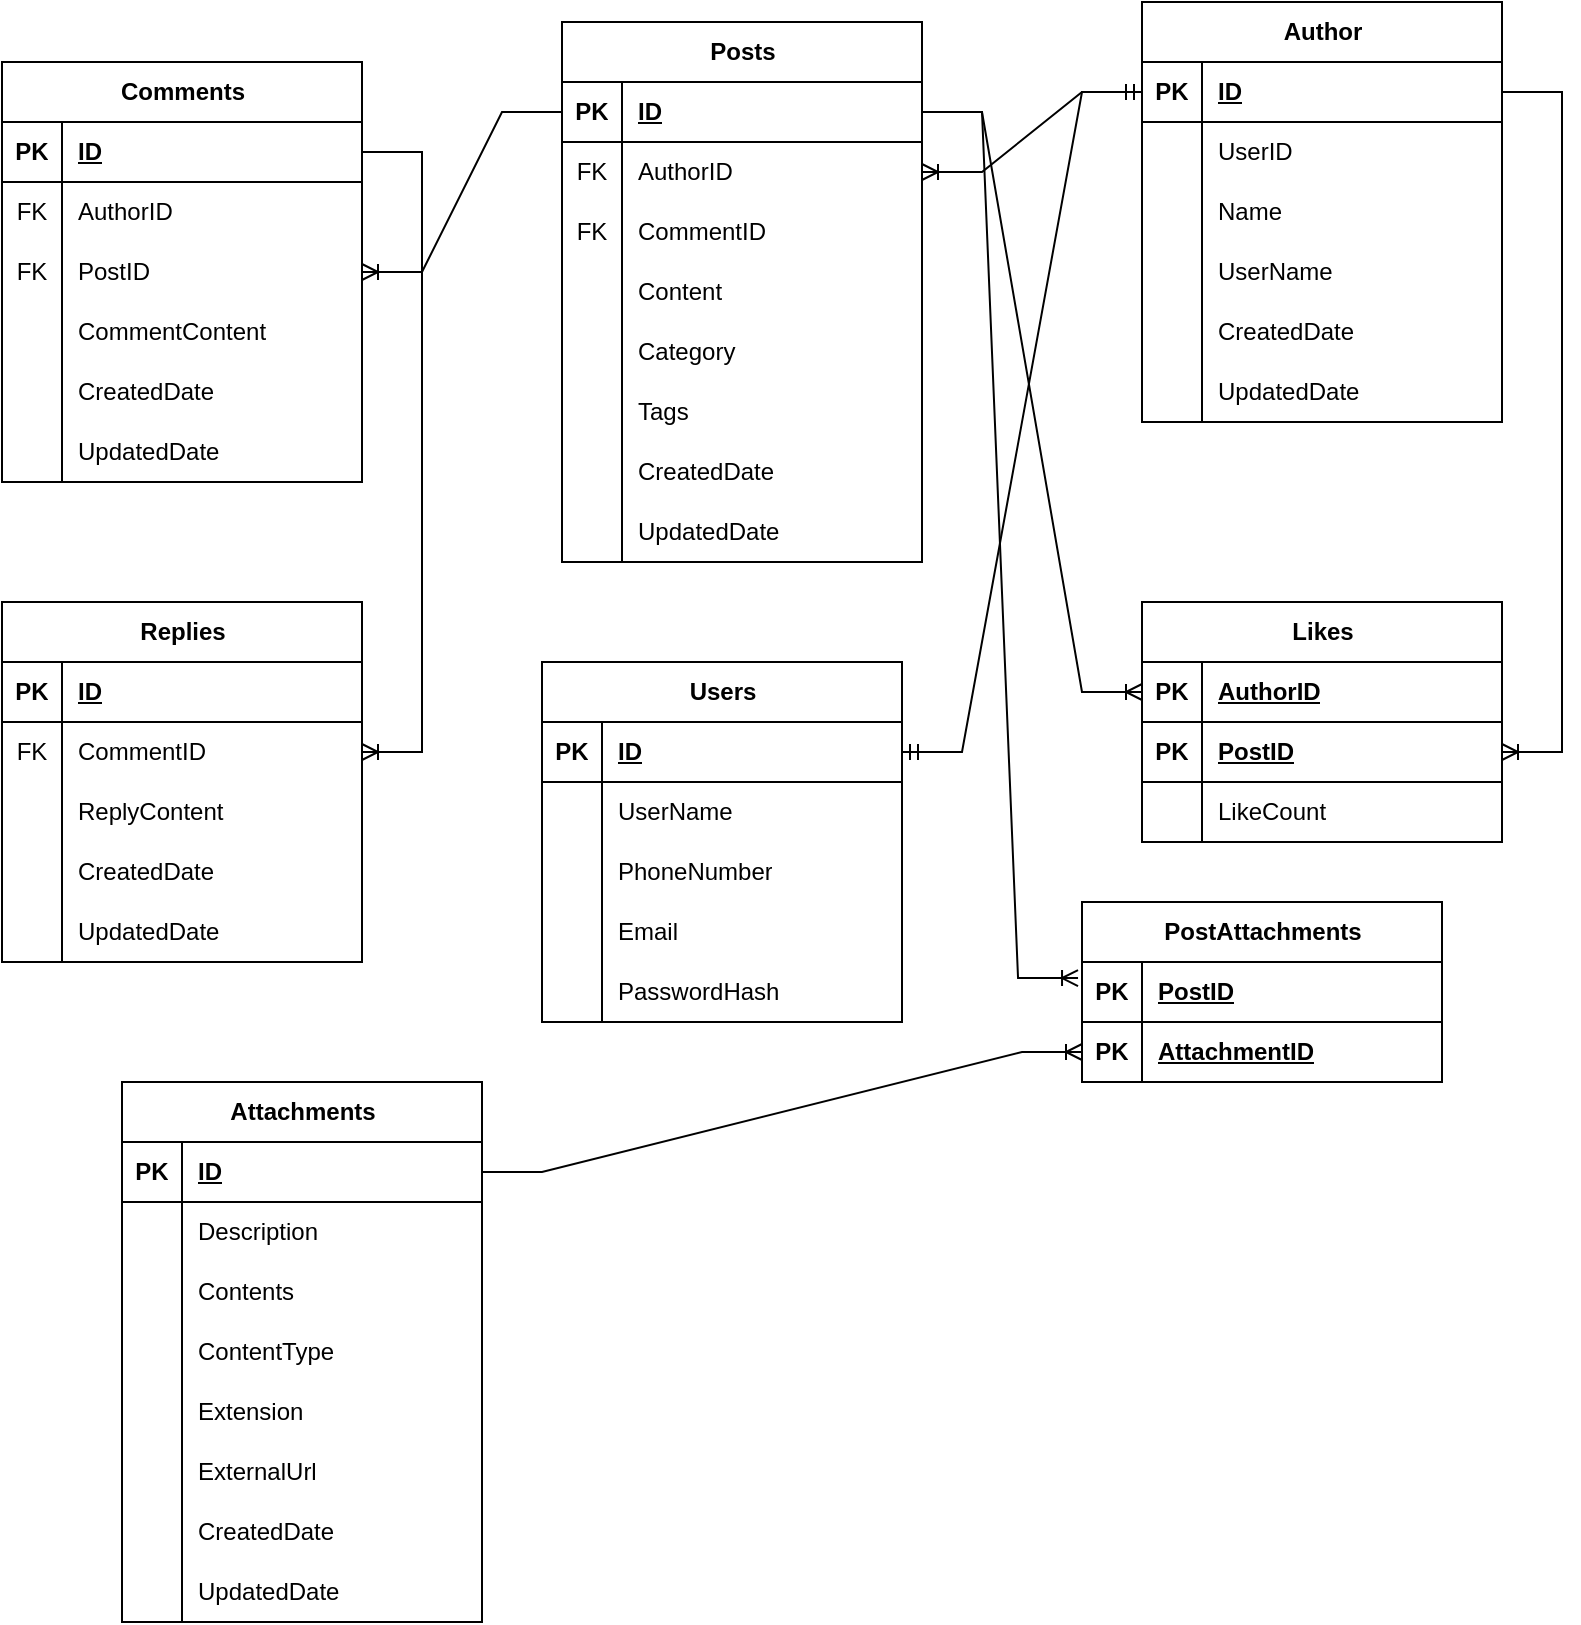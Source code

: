 <mxfile version="22.1.2" type="device" pages="2">
  <diagram id="R2lEEEUBdFMjLlhIrx00" name="Page-1">
    <mxGraphModel dx="864" dy="516" grid="1" gridSize="10" guides="1" tooltips="1" connect="1" arrows="1" fold="1" page="1" pageScale="1" pageWidth="827" pageHeight="1169" math="0" shadow="0" extFonts="Permanent Marker^https://fonts.googleapis.com/css?family=Permanent+Marker">
      <root>
        <mxCell id="0" />
        <mxCell id="1" parent="0" />
        <mxCell id="QyMejYGR-6-jJiZQI5h1-1" value="Posts" style="shape=table;startSize=30;container=1;collapsible=1;childLayout=tableLayout;fixedRows=1;rowLines=0;fontStyle=1;align=center;resizeLast=1;html=1;" parent="1" vertex="1">
          <mxGeometry x="300" y="30" width="180" height="270" as="geometry" />
        </mxCell>
        <mxCell id="QyMejYGR-6-jJiZQI5h1-2" value="" style="shape=tableRow;horizontal=0;startSize=0;swimlaneHead=0;swimlaneBody=0;fillColor=none;collapsible=0;dropTarget=0;points=[[0,0.5],[1,0.5]];portConstraint=eastwest;top=0;left=0;right=0;bottom=1;" parent="QyMejYGR-6-jJiZQI5h1-1" vertex="1">
          <mxGeometry y="30" width="180" height="30" as="geometry" />
        </mxCell>
        <mxCell id="QyMejYGR-6-jJiZQI5h1-3" value="PK" style="shape=partialRectangle;connectable=0;fillColor=none;top=0;left=0;bottom=0;right=0;fontStyle=1;overflow=hidden;whiteSpace=wrap;html=1;" parent="QyMejYGR-6-jJiZQI5h1-2" vertex="1">
          <mxGeometry width="30" height="30" as="geometry">
            <mxRectangle width="30" height="30" as="alternateBounds" />
          </mxGeometry>
        </mxCell>
        <mxCell id="QyMejYGR-6-jJiZQI5h1-4" value="ID" style="shape=partialRectangle;connectable=0;fillColor=none;top=0;left=0;bottom=0;right=0;align=left;spacingLeft=6;fontStyle=5;overflow=hidden;whiteSpace=wrap;html=1;" parent="QyMejYGR-6-jJiZQI5h1-2" vertex="1">
          <mxGeometry x="30" width="150" height="30" as="geometry">
            <mxRectangle width="150" height="30" as="alternateBounds" />
          </mxGeometry>
        </mxCell>
        <mxCell id="QyMejYGR-6-jJiZQI5h1-5" value="" style="shape=tableRow;horizontal=0;startSize=0;swimlaneHead=0;swimlaneBody=0;fillColor=none;collapsible=0;dropTarget=0;points=[[0,0.5],[1,0.5]];portConstraint=eastwest;top=0;left=0;right=0;bottom=0;" parent="QyMejYGR-6-jJiZQI5h1-1" vertex="1">
          <mxGeometry y="60" width="180" height="30" as="geometry" />
        </mxCell>
        <mxCell id="QyMejYGR-6-jJiZQI5h1-6" value="FK" style="shape=partialRectangle;connectable=0;fillColor=none;top=0;left=0;bottom=0;right=0;editable=1;overflow=hidden;whiteSpace=wrap;html=1;" parent="QyMejYGR-6-jJiZQI5h1-5" vertex="1">
          <mxGeometry width="30" height="30" as="geometry">
            <mxRectangle width="30" height="30" as="alternateBounds" />
          </mxGeometry>
        </mxCell>
        <mxCell id="QyMejYGR-6-jJiZQI5h1-7" value="AuthorID" style="shape=partialRectangle;connectable=0;fillColor=none;top=0;left=0;bottom=0;right=0;align=left;spacingLeft=6;overflow=hidden;whiteSpace=wrap;html=1;" parent="QyMejYGR-6-jJiZQI5h1-5" vertex="1">
          <mxGeometry x="30" width="150" height="30" as="geometry">
            <mxRectangle width="150" height="30" as="alternateBounds" />
          </mxGeometry>
        </mxCell>
        <mxCell id="QyMejYGR-6-jJiZQI5h1-8" value="" style="shape=tableRow;horizontal=0;startSize=0;swimlaneHead=0;swimlaneBody=0;fillColor=none;collapsible=0;dropTarget=0;points=[[0,0.5],[1,0.5]];portConstraint=eastwest;top=0;left=0;right=0;bottom=0;" parent="QyMejYGR-6-jJiZQI5h1-1" vertex="1">
          <mxGeometry y="90" width="180" height="30" as="geometry" />
        </mxCell>
        <mxCell id="QyMejYGR-6-jJiZQI5h1-9" value="FK" style="shape=partialRectangle;connectable=0;fillColor=none;top=0;left=0;bottom=0;right=0;editable=1;overflow=hidden;whiteSpace=wrap;html=1;" parent="QyMejYGR-6-jJiZQI5h1-8" vertex="1">
          <mxGeometry width="30" height="30" as="geometry">
            <mxRectangle width="30" height="30" as="alternateBounds" />
          </mxGeometry>
        </mxCell>
        <mxCell id="QyMejYGR-6-jJiZQI5h1-10" value="CommentID" style="shape=partialRectangle;connectable=0;fillColor=none;top=0;left=0;bottom=0;right=0;align=left;spacingLeft=6;overflow=hidden;whiteSpace=wrap;html=1;" parent="QyMejYGR-6-jJiZQI5h1-8" vertex="1">
          <mxGeometry x="30" width="150" height="30" as="geometry">
            <mxRectangle width="150" height="30" as="alternateBounds" />
          </mxGeometry>
        </mxCell>
        <mxCell id="QyMejYGR-6-jJiZQI5h1-102" value="" style="shape=tableRow;horizontal=0;startSize=0;swimlaneHead=0;swimlaneBody=0;fillColor=none;collapsible=0;dropTarget=0;points=[[0,0.5],[1,0.5]];portConstraint=eastwest;top=0;left=0;right=0;bottom=0;" parent="QyMejYGR-6-jJiZQI5h1-1" vertex="1">
          <mxGeometry y="120" width="180" height="30" as="geometry" />
        </mxCell>
        <mxCell id="QyMejYGR-6-jJiZQI5h1-103" value="" style="shape=partialRectangle;connectable=0;fillColor=none;top=0;left=0;bottom=0;right=0;editable=1;overflow=hidden;whiteSpace=wrap;html=1;" parent="QyMejYGR-6-jJiZQI5h1-102" vertex="1">
          <mxGeometry width="30" height="30" as="geometry">
            <mxRectangle width="30" height="30" as="alternateBounds" />
          </mxGeometry>
        </mxCell>
        <mxCell id="QyMejYGR-6-jJiZQI5h1-104" value="Content" style="shape=partialRectangle;connectable=0;fillColor=none;top=0;left=0;bottom=0;right=0;align=left;spacingLeft=6;overflow=hidden;whiteSpace=wrap;html=1;" parent="QyMejYGR-6-jJiZQI5h1-102" vertex="1">
          <mxGeometry x="30" width="150" height="30" as="geometry">
            <mxRectangle width="150" height="30" as="alternateBounds" />
          </mxGeometry>
        </mxCell>
        <mxCell id="QyMejYGR-6-jJiZQI5h1-105" value="" style="shape=tableRow;horizontal=0;startSize=0;swimlaneHead=0;swimlaneBody=0;fillColor=none;collapsible=0;dropTarget=0;points=[[0,0.5],[1,0.5]];portConstraint=eastwest;top=0;left=0;right=0;bottom=0;" parent="QyMejYGR-6-jJiZQI5h1-1" vertex="1">
          <mxGeometry y="150" width="180" height="30" as="geometry" />
        </mxCell>
        <mxCell id="QyMejYGR-6-jJiZQI5h1-106" value="" style="shape=partialRectangle;connectable=0;fillColor=none;top=0;left=0;bottom=0;right=0;editable=1;overflow=hidden;whiteSpace=wrap;html=1;" parent="QyMejYGR-6-jJiZQI5h1-105" vertex="1">
          <mxGeometry width="30" height="30" as="geometry">
            <mxRectangle width="30" height="30" as="alternateBounds" />
          </mxGeometry>
        </mxCell>
        <mxCell id="QyMejYGR-6-jJiZQI5h1-107" value="Category" style="shape=partialRectangle;connectable=0;fillColor=none;top=0;left=0;bottom=0;right=0;align=left;spacingLeft=6;overflow=hidden;whiteSpace=wrap;html=1;" parent="QyMejYGR-6-jJiZQI5h1-105" vertex="1">
          <mxGeometry x="30" width="150" height="30" as="geometry">
            <mxRectangle width="150" height="30" as="alternateBounds" />
          </mxGeometry>
        </mxCell>
        <mxCell id="QyMejYGR-6-jJiZQI5h1-108" value="" style="shape=tableRow;horizontal=0;startSize=0;swimlaneHead=0;swimlaneBody=0;fillColor=none;collapsible=0;dropTarget=0;points=[[0,0.5],[1,0.5]];portConstraint=eastwest;top=0;left=0;right=0;bottom=0;" parent="QyMejYGR-6-jJiZQI5h1-1" vertex="1">
          <mxGeometry y="180" width="180" height="30" as="geometry" />
        </mxCell>
        <mxCell id="QyMejYGR-6-jJiZQI5h1-109" value="" style="shape=partialRectangle;connectable=0;fillColor=none;top=0;left=0;bottom=0;right=0;editable=1;overflow=hidden;whiteSpace=wrap;html=1;" parent="QyMejYGR-6-jJiZQI5h1-108" vertex="1">
          <mxGeometry width="30" height="30" as="geometry">
            <mxRectangle width="30" height="30" as="alternateBounds" />
          </mxGeometry>
        </mxCell>
        <mxCell id="QyMejYGR-6-jJiZQI5h1-110" value="Tags" style="shape=partialRectangle;connectable=0;fillColor=none;top=0;left=0;bottom=0;right=0;align=left;spacingLeft=6;overflow=hidden;whiteSpace=wrap;html=1;" parent="QyMejYGR-6-jJiZQI5h1-108" vertex="1">
          <mxGeometry x="30" width="150" height="30" as="geometry">
            <mxRectangle width="150" height="30" as="alternateBounds" />
          </mxGeometry>
        </mxCell>
        <mxCell id="QyMejYGR-6-jJiZQI5h1-111" value="" style="shape=tableRow;horizontal=0;startSize=0;swimlaneHead=0;swimlaneBody=0;fillColor=none;collapsible=0;dropTarget=0;points=[[0,0.5],[1,0.5]];portConstraint=eastwest;top=0;left=0;right=0;bottom=0;" parent="QyMejYGR-6-jJiZQI5h1-1" vertex="1">
          <mxGeometry y="210" width="180" height="30" as="geometry" />
        </mxCell>
        <mxCell id="QyMejYGR-6-jJiZQI5h1-112" value="" style="shape=partialRectangle;connectable=0;fillColor=none;top=0;left=0;bottom=0;right=0;editable=1;overflow=hidden;whiteSpace=wrap;html=1;" parent="QyMejYGR-6-jJiZQI5h1-111" vertex="1">
          <mxGeometry width="30" height="30" as="geometry">
            <mxRectangle width="30" height="30" as="alternateBounds" />
          </mxGeometry>
        </mxCell>
        <mxCell id="QyMejYGR-6-jJiZQI5h1-113" value="CreatedDate" style="shape=partialRectangle;connectable=0;fillColor=none;top=0;left=0;bottom=0;right=0;align=left;spacingLeft=6;overflow=hidden;whiteSpace=wrap;html=1;" parent="QyMejYGR-6-jJiZQI5h1-111" vertex="1">
          <mxGeometry x="30" width="150" height="30" as="geometry">
            <mxRectangle width="150" height="30" as="alternateBounds" />
          </mxGeometry>
        </mxCell>
        <mxCell id="QyMejYGR-6-jJiZQI5h1-114" value="" style="shape=tableRow;horizontal=0;startSize=0;swimlaneHead=0;swimlaneBody=0;fillColor=none;collapsible=0;dropTarget=0;points=[[0,0.5],[1,0.5]];portConstraint=eastwest;top=0;left=0;right=0;bottom=0;" parent="QyMejYGR-6-jJiZQI5h1-1" vertex="1">
          <mxGeometry y="240" width="180" height="30" as="geometry" />
        </mxCell>
        <mxCell id="QyMejYGR-6-jJiZQI5h1-115" value="" style="shape=partialRectangle;connectable=0;fillColor=none;top=0;left=0;bottom=0;right=0;editable=1;overflow=hidden;whiteSpace=wrap;html=1;" parent="QyMejYGR-6-jJiZQI5h1-114" vertex="1">
          <mxGeometry width="30" height="30" as="geometry">
            <mxRectangle width="30" height="30" as="alternateBounds" />
          </mxGeometry>
        </mxCell>
        <mxCell id="QyMejYGR-6-jJiZQI5h1-116" value="UpdatedDate" style="shape=partialRectangle;connectable=0;fillColor=none;top=0;left=0;bottom=0;right=0;align=left;spacingLeft=6;overflow=hidden;whiteSpace=wrap;html=1;" parent="QyMejYGR-6-jJiZQI5h1-114" vertex="1">
          <mxGeometry x="30" width="150" height="30" as="geometry">
            <mxRectangle width="150" height="30" as="alternateBounds" />
          </mxGeometry>
        </mxCell>
        <mxCell id="QyMejYGR-6-jJiZQI5h1-14" value="Author" style="shape=table;startSize=30;container=1;collapsible=1;childLayout=tableLayout;fixedRows=1;rowLines=0;fontStyle=1;align=center;resizeLast=1;html=1;" parent="1" vertex="1">
          <mxGeometry x="590" y="20" width="180" height="210" as="geometry" />
        </mxCell>
        <mxCell id="QyMejYGR-6-jJiZQI5h1-15" value="" style="shape=tableRow;horizontal=0;startSize=0;swimlaneHead=0;swimlaneBody=0;fillColor=none;collapsible=0;dropTarget=0;points=[[0,0.5],[1,0.5]];portConstraint=eastwest;top=0;left=0;right=0;bottom=1;" parent="QyMejYGR-6-jJiZQI5h1-14" vertex="1">
          <mxGeometry y="30" width="180" height="30" as="geometry" />
        </mxCell>
        <mxCell id="QyMejYGR-6-jJiZQI5h1-16" value="PK" style="shape=partialRectangle;connectable=0;fillColor=none;top=0;left=0;bottom=0;right=0;fontStyle=1;overflow=hidden;whiteSpace=wrap;html=1;" parent="QyMejYGR-6-jJiZQI5h1-15" vertex="1">
          <mxGeometry width="30" height="30" as="geometry">
            <mxRectangle width="30" height="30" as="alternateBounds" />
          </mxGeometry>
        </mxCell>
        <mxCell id="QyMejYGR-6-jJiZQI5h1-17" value="ID" style="shape=partialRectangle;connectable=0;fillColor=none;top=0;left=0;bottom=0;right=0;align=left;spacingLeft=6;fontStyle=5;overflow=hidden;whiteSpace=wrap;html=1;" parent="QyMejYGR-6-jJiZQI5h1-15" vertex="1">
          <mxGeometry x="30" width="150" height="30" as="geometry">
            <mxRectangle width="150" height="30" as="alternateBounds" />
          </mxGeometry>
        </mxCell>
        <mxCell id="QyMejYGR-6-jJiZQI5h1-135" value="" style="shape=tableRow;horizontal=0;startSize=0;swimlaneHead=0;swimlaneBody=0;fillColor=none;collapsible=0;dropTarget=0;points=[[0,0.5],[1,0.5]];portConstraint=eastwest;top=0;left=0;right=0;bottom=0;" parent="QyMejYGR-6-jJiZQI5h1-14" vertex="1">
          <mxGeometry y="60" width="180" height="30" as="geometry" />
        </mxCell>
        <mxCell id="QyMejYGR-6-jJiZQI5h1-136" value="" style="shape=partialRectangle;connectable=0;fillColor=none;top=0;left=0;bottom=0;right=0;editable=1;overflow=hidden;whiteSpace=wrap;html=1;" parent="QyMejYGR-6-jJiZQI5h1-135" vertex="1">
          <mxGeometry width="30" height="30" as="geometry">
            <mxRectangle width="30" height="30" as="alternateBounds" />
          </mxGeometry>
        </mxCell>
        <mxCell id="QyMejYGR-6-jJiZQI5h1-137" value="UserID" style="shape=partialRectangle;connectable=0;fillColor=none;top=0;left=0;bottom=0;right=0;align=left;spacingLeft=6;overflow=hidden;whiteSpace=wrap;html=1;" parent="QyMejYGR-6-jJiZQI5h1-135" vertex="1">
          <mxGeometry x="30" width="150" height="30" as="geometry">
            <mxRectangle width="150" height="30" as="alternateBounds" />
          </mxGeometry>
        </mxCell>
        <mxCell id="QyMejYGR-6-jJiZQI5h1-18" value="" style="shape=tableRow;horizontal=0;startSize=0;swimlaneHead=0;swimlaneBody=0;fillColor=none;collapsible=0;dropTarget=0;points=[[0,0.5],[1,0.5]];portConstraint=eastwest;top=0;left=0;right=0;bottom=0;" parent="QyMejYGR-6-jJiZQI5h1-14" vertex="1">
          <mxGeometry y="90" width="180" height="30" as="geometry" />
        </mxCell>
        <mxCell id="QyMejYGR-6-jJiZQI5h1-19" value="" style="shape=partialRectangle;connectable=0;fillColor=none;top=0;left=0;bottom=0;right=0;editable=1;overflow=hidden;whiteSpace=wrap;html=1;" parent="QyMejYGR-6-jJiZQI5h1-18" vertex="1">
          <mxGeometry width="30" height="30" as="geometry">
            <mxRectangle width="30" height="30" as="alternateBounds" />
          </mxGeometry>
        </mxCell>
        <mxCell id="QyMejYGR-6-jJiZQI5h1-20" value="Name" style="shape=partialRectangle;connectable=0;fillColor=none;top=0;left=0;bottom=0;right=0;align=left;spacingLeft=6;overflow=hidden;whiteSpace=wrap;html=1;" parent="QyMejYGR-6-jJiZQI5h1-18" vertex="1">
          <mxGeometry x="30" width="150" height="30" as="geometry">
            <mxRectangle width="150" height="30" as="alternateBounds" />
          </mxGeometry>
        </mxCell>
        <mxCell id="QyMejYGR-6-jJiZQI5h1-21" value="" style="shape=tableRow;horizontal=0;startSize=0;swimlaneHead=0;swimlaneBody=0;fillColor=none;collapsible=0;dropTarget=0;points=[[0,0.5],[1,0.5]];portConstraint=eastwest;top=0;left=0;right=0;bottom=0;" parent="QyMejYGR-6-jJiZQI5h1-14" vertex="1">
          <mxGeometry y="120" width="180" height="30" as="geometry" />
        </mxCell>
        <mxCell id="QyMejYGR-6-jJiZQI5h1-22" value="" style="shape=partialRectangle;connectable=0;fillColor=none;top=0;left=0;bottom=0;right=0;editable=1;overflow=hidden;whiteSpace=wrap;html=1;" parent="QyMejYGR-6-jJiZQI5h1-21" vertex="1">
          <mxGeometry width="30" height="30" as="geometry">
            <mxRectangle width="30" height="30" as="alternateBounds" />
          </mxGeometry>
        </mxCell>
        <mxCell id="QyMejYGR-6-jJiZQI5h1-23" value="UserName" style="shape=partialRectangle;connectable=0;fillColor=none;top=0;left=0;bottom=0;right=0;align=left;spacingLeft=6;overflow=hidden;whiteSpace=wrap;html=1;" parent="QyMejYGR-6-jJiZQI5h1-21" vertex="1">
          <mxGeometry x="30" width="150" height="30" as="geometry">
            <mxRectangle width="150" height="30" as="alternateBounds" />
          </mxGeometry>
        </mxCell>
        <mxCell id="QyMejYGR-6-jJiZQI5h1-24" value="" style="shape=tableRow;horizontal=0;startSize=0;swimlaneHead=0;swimlaneBody=0;fillColor=none;collapsible=0;dropTarget=0;points=[[0,0.5],[1,0.5]];portConstraint=eastwest;top=0;left=0;right=0;bottom=0;" parent="QyMejYGR-6-jJiZQI5h1-14" vertex="1">
          <mxGeometry y="150" width="180" height="30" as="geometry" />
        </mxCell>
        <mxCell id="QyMejYGR-6-jJiZQI5h1-25" value="" style="shape=partialRectangle;connectable=0;fillColor=none;top=0;left=0;bottom=0;right=0;editable=1;overflow=hidden;whiteSpace=wrap;html=1;" parent="QyMejYGR-6-jJiZQI5h1-24" vertex="1">
          <mxGeometry width="30" height="30" as="geometry">
            <mxRectangle width="30" height="30" as="alternateBounds" />
          </mxGeometry>
        </mxCell>
        <mxCell id="QyMejYGR-6-jJiZQI5h1-26" value="CreatedDate" style="shape=partialRectangle;connectable=0;fillColor=none;top=0;left=0;bottom=0;right=0;align=left;spacingLeft=6;overflow=hidden;whiteSpace=wrap;html=1;" parent="QyMejYGR-6-jJiZQI5h1-24" vertex="1">
          <mxGeometry x="30" width="150" height="30" as="geometry">
            <mxRectangle width="150" height="30" as="alternateBounds" />
          </mxGeometry>
        </mxCell>
        <mxCell id="QyMejYGR-6-jJiZQI5h1-117" value="" style="shape=tableRow;horizontal=0;startSize=0;swimlaneHead=0;swimlaneBody=0;fillColor=none;collapsible=0;dropTarget=0;points=[[0,0.5],[1,0.5]];portConstraint=eastwest;top=0;left=0;right=0;bottom=0;" parent="QyMejYGR-6-jJiZQI5h1-14" vertex="1">
          <mxGeometry y="180" width="180" height="30" as="geometry" />
        </mxCell>
        <mxCell id="QyMejYGR-6-jJiZQI5h1-118" value="" style="shape=partialRectangle;connectable=0;fillColor=none;top=0;left=0;bottom=0;right=0;editable=1;overflow=hidden;whiteSpace=wrap;html=1;" parent="QyMejYGR-6-jJiZQI5h1-117" vertex="1">
          <mxGeometry width="30" height="30" as="geometry">
            <mxRectangle width="30" height="30" as="alternateBounds" />
          </mxGeometry>
        </mxCell>
        <mxCell id="QyMejYGR-6-jJiZQI5h1-119" value="UpdatedDate" style="shape=partialRectangle;connectable=0;fillColor=none;top=0;left=0;bottom=0;right=0;align=left;spacingLeft=6;overflow=hidden;whiteSpace=wrap;html=1;" parent="QyMejYGR-6-jJiZQI5h1-117" vertex="1">
          <mxGeometry x="30" width="150" height="30" as="geometry">
            <mxRectangle width="150" height="30" as="alternateBounds" />
          </mxGeometry>
        </mxCell>
        <mxCell id="QyMejYGR-6-jJiZQI5h1-27" value="Comments" style="shape=table;startSize=30;container=1;collapsible=1;childLayout=tableLayout;fixedRows=1;rowLines=0;fontStyle=1;align=center;resizeLast=1;html=1;" parent="1" vertex="1">
          <mxGeometry x="20" y="50" width="180" height="210" as="geometry" />
        </mxCell>
        <mxCell id="QyMejYGR-6-jJiZQI5h1-28" value="" style="shape=tableRow;horizontal=0;startSize=0;swimlaneHead=0;swimlaneBody=0;fillColor=none;collapsible=0;dropTarget=0;points=[[0,0.5],[1,0.5]];portConstraint=eastwest;top=0;left=0;right=0;bottom=1;" parent="QyMejYGR-6-jJiZQI5h1-27" vertex="1">
          <mxGeometry y="30" width="180" height="30" as="geometry" />
        </mxCell>
        <mxCell id="QyMejYGR-6-jJiZQI5h1-29" value="PK" style="shape=partialRectangle;connectable=0;fillColor=none;top=0;left=0;bottom=0;right=0;fontStyle=1;overflow=hidden;whiteSpace=wrap;html=1;" parent="QyMejYGR-6-jJiZQI5h1-28" vertex="1">
          <mxGeometry width="30" height="30" as="geometry">
            <mxRectangle width="30" height="30" as="alternateBounds" />
          </mxGeometry>
        </mxCell>
        <mxCell id="QyMejYGR-6-jJiZQI5h1-30" value="ID" style="shape=partialRectangle;connectable=0;fillColor=none;top=0;left=0;bottom=0;right=0;align=left;spacingLeft=6;fontStyle=5;overflow=hidden;whiteSpace=wrap;html=1;" parent="QyMejYGR-6-jJiZQI5h1-28" vertex="1">
          <mxGeometry x="30" width="150" height="30" as="geometry">
            <mxRectangle width="150" height="30" as="alternateBounds" />
          </mxGeometry>
        </mxCell>
        <mxCell id="QyMejYGR-6-jJiZQI5h1-31" value="" style="shape=tableRow;horizontal=0;startSize=0;swimlaneHead=0;swimlaneBody=0;fillColor=none;collapsible=0;dropTarget=0;points=[[0,0.5],[1,0.5]];portConstraint=eastwest;top=0;left=0;right=0;bottom=0;" parent="QyMejYGR-6-jJiZQI5h1-27" vertex="1">
          <mxGeometry y="60" width="180" height="30" as="geometry" />
        </mxCell>
        <mxCell id="QyMejYGR-6-jJiZQI5h1-32" value="FK" style="shape=partialRectangle;connectable=0;fillColor=none;top=0;left=0;bottom=0;right=0;editable=1;overflow=hidden;whiteSpace=wrap;html=1;" parent="QyMejYGR-6-jJiZQI5h1-31" vertex="1">
          <mxGeometry width="30" height="30" as="geometry">
            <mxRectangle width="30" height="30" as="alternateBounds" />
          </mxGeometry>
        </mxCell>
        <mxCell id="QyMejYGR-6-jJiZQI5h1-33" value="AuthorID" style="shape=partialRectangle;connectable=0;fillColor=none;top=0;left=0;bottom=0;right=0;align=left;spacingLeft=6;overflow=hidden;whiteSpace=wrap;html=1;" parent="QyMejYGR-6-jJiZQI5h1-31" vertex="1">
          <mxGeometry x="30" width="150" height="30" as="geometry">
            <mxRectangle width="150" height="30" as="alternateBounds" />
          </mxGeometry>
        </mxCell>
        <mxCell id="QyMejYGR-6-jJiZQI5h1-127" value="" style="shape=tableRow;horizontal=0;startSize=0;swimlaneHead=0;swimlaneBody=0;fillColor=none;collapsible=0;dropTarget=0;points=[[0,0.5],[1,0.5]];portConstraint=eastwest;top=0;left=0;right=0;bottom=0;" parent="QyMejYGR-6-jJiZQI5h1-27" vertex="1">
          <mxGeometry y="90" width="180" height="30" as="geometry" />
        </mxCell>
        <mxCell id="QyMejYGR-6-jJiZQI5h1-128" value="FK" style="shape=partialRectangle;connectable=0;fillColor=none;top=0;left=0;bottom=0;right=0;editable=1;overflow=hidden;whiteSpace=wrap;html=1;" parent="QyMejYGR-6-jJiZQI5h1-127" vertex="1">
          <mxGeometry width="30" height="30" as="geometry">
            <mxRectangle width="30" height="30" as="alternateBounds" />
          </mxGeometry>
        </mxCell>
        <mxCell id="QyMejYGR-6-jJiZQI5h1-129" value="PostID" style="shape=partialRectangle;connectable=0;fillColor=none;top=0;left=0;bottom=0;right=0;align=left;spacingLeft=6;overflow=hidden;whiteSpace=wrap;html=1;" parent="QyMejYGR-6-jJiZQI5h1-127" vertex="1">
          <mxGeometry x="30" width="150" height="30" as="geometry">
            <mxRectangle width="150" height="30" as="alternateBounds" />
          </mxGeometry>
        </mxCell>
        <mxCell id="QyMejYGR-6-jJiZQI5h1-34" value="" style="shape=tableRow;horizontal=0;startSize=0;swimlaneHead=0;swimlaneBody=0;fillColor=none;collapsible=0;dropTarget=0;points=[[0,0.5],[1,0.5]];portConstraint=eastwest;top=0;left=0;right=0;bottom=0;" parent="QyMejYGR-6-jJiZQI5h1-27" vertex="1">
          <mxGeometry y="120" width="180" height="30" as="geometry" />
        </mxCell>
        <mxCell id="QyMejYGR-6-jJiZQI5h1-35" value="" style="shape=partialRectangle;connectable=0;fillColor=none;top=0;left=0;bottom=0;right=0;editable=1;overflow=hidden;whiteSpace=wrap;html=1;" parent="QyMejYGR-6-jJiZQI5h1-34" vertex="1">
          <mxGeometry width="30" height="30" as="geometry">
            <mxRectangle width="30" height="30" as="alternateBounds" />
          </mxGeometry>
        </mxCell>
        <mxCell id="QyMejYGR-6-jJiZQI5h1-36" value="CommentContent" style="shape=partialRectangle;connectable=0;fillColor=none;top=0;left=0;bottom=0;right=0;align=left;spacingLeft=6;overflow=hidden;whiteSpace=wrap;html=1;" parent="QyMejYGR-6-jJiZQI5h1-34" vertex="1">
          <mxGeometry x="30" width="150" height="30" as="geometry">
            <mxRectangle width="150" height="30" as="alternateBounds" />
          </mxGeometry>
        </mxCell>
        <mxCell id="QyMejYGR-6-jJiZQI5h1-37" value="" style="shape=tableRow;horizontal=0;startSize=0;swimlaneHead=0;swimlaneBody=0;fillColor=none;collapsible=0;dropTarget=0;points=[[0,0.5],[1,0.5]];portConstraint=eastwest;top=0;left=0;right=0;bottom=0;" parent="QyMejYGR-6-jJiZQI5h1-27" vertex="1">
          <mxGeometry y="150" width="180" height="30" as="geometry" />
        </mxCell>
        <mxCell id="QyMejYGR-6-jJiZQI5h1-38" value="" style="shape=partialRectangle;connectable=0;fillColor=none;top=0;left=0;bottom=0;right=0;editable=1;overflow=hidden;whiteSpace=wrap;html=1;" parent="QyMejYGR-6-jJiZQI5h1-37" vertex="1">
          <mxGeometry width="30" height="30" as="geometry">
            <mxRectangle width="30" height="30" as="alternateBounds" />
          </mxGeometry>
        </mxCell>
        <mxCell id="QyMejYGR-6-jJiZQI5h1-39" value="CreatedDate" style="shape=partialRectangle;connectable=0;fillColor=none;top=0;left=0;bottom=0;right=0;align=left;spacingLeft=6;overflow=hidden;whiteSpace=wrap;html=1;" parent="QyMejYGR-6-jJiZQI5h1-37" vertex="1">
          <mxGeometry x="30" width="150" height="30" as="geometry">
            <mxRectangle width="150" height="30" as="alternateBounds" />
          </mxGeometry>
        </mxCell>
        <mxCell id="QyMejYGR-6-jJiZQI5h1-123" value="" style="shape=tableRow;horizontal=0;startSize=0;swimlaneHead=0;swimlaneBody=0;fillColor=none;collapsible=0;dropTarget=0;points=[[0,0.5],[1,0.5]];portConstraint=eastwest;top=0;left=0;right=0;bottom=0;" parent="QyMejYGR-6-jJiZQI5h1-27" vertex="1">
          <mxGeometry y="180" width="180" height="30" as="geometry" />
        </mxCell>
        <mxCell id="QyMejYGR-6-jJiZQI5h1-124" value="" style="shape=partialRectangle;connectable=0;fillColor=none;top=0;left=0;bottom=0;right=0;editable=1;overflow=hidden;whiteSpace=wrap;html=1;" parent="QyMejYGR-6-jJiZQI5h1-123" vertex="1">
          <mxGeometry width="30" height="30" as="geometry">
            <mxRectangle width="30" height="30" as="alternateBounds" />
          </mxGeometry>
        </mxCell>
        <mxCell id="QyMejYGR-6-jJiZQI5h1-125" value="UpdatedDate" style="shape=partialRectangle;connectable=0;fillColor=none;top=0;left=0;bottom=0;right=0;align=left;spacingLeft=6;overflow=hidden;whiteSpace=wrap;html=1;" parent="QyMejYGR-6-jJiZQI5h1-123" vertex="1">
          <mxGeometry x="30" width="150" height="30" as="geometry">
            <mxRectangle width="150" height="30" as="alternateBounds" />
          </mxGeometry>
        </mxCell>
        <mxCell id="QyMejYGR-6-jJiZQI5h1-43" value="Replies" style="shape=table;startSize=30;container=1;collapsible=1;childLayout=tableLayout;fixedRows=1;rowLines=0;fontStyle=1;align=center;resizeLast=1;html=1;" parent="1" vertex="1">
          <mxGeometry x="20" y="320" width="180" height="180" as="geometry" />
        </mxCell>
        <mxCell id="QyMejYGR-6-jJiZQI5h1-44" value="" style="shape=tableRow;horizontal=0;startSize=0;swimlaneHead=0;swimlaneBody=0;fillColor=none;collapsible=0;dropTarget=0;points=[[0,0.5],[1,0.5]];portConstraint=eastwest;top=0;left=0;right=0;bottom=1;" parent="QyMejYGR-6-jJiZQI5h1-43" vertex="1">
          <mxGeometry y="30" width="180" height="30" as="geometry" />
        </mxCell>
        <mxCell id="QyMejYGR-6-jJiZQI5h1-45" value="PK" style="shape=partialRectangle;connectable=0;fillColor=none;top=0;left=0;bottom=0;right=0;fontStyle=1;overflow=hidden;whiteSpace=wrap;html=1;" parent="QyMejYGR-6-jJiZQI5h1-44" vertex="1">
          <mxGeometry width="30" height="30" as="geometry">
            <mxRectangle width="30" height="30" as="alternateBounds" />
          </mxGeometry>
        </mxCell>
        <mxCell id="QyMejYGR-6-jJiZQI5h1-46" value="ID" style="shape=partialRectangle;connectable=0;fillColor=none;top=0;left=0;bottom=0;right=0;align=left;spacingLeft=6;fontStyle=5;overflow=hidden;whiteSpace=wrap;html=1;" parent="QyMejYGR-6-jJiZQI5h1-44" vertex="1">
          <mxGeometry x="30" width="150" height="30" as="geometry">
            <mxRectangle width="150" height="30" as="alternateBounds" />
          </mxGeometry>
        </mxCell>
        <mxCell id="QyMejYGR-6-jJiZQI5h1-47" value="" style="shape=tableRow;horizontal=0;startSize=0;swimlaneHead=0;swimlaneBody=0;fillColor=none;collapsible=0;dropTarget=0;points=[[0,0.5],[1,0.5]];portConstraint=eastwest;top=0;left=0;right=0;bottom=0;" parent="QyMejYGR-6-jJiZQI5h1-43" vertex="1">
          <mxGeometry y="60" width="180" height="30" as="geometry" />
        </mxCell>
        <mxCell id="QyMejYGR-6-jJiZQI5h1-48" value="FK" style="shape=partialRectangle;connectable=0;fillColor=none;top=0;left=0;bottom=0;right=0;editable=1;overflow=hidden;whiteSpace=wrap;html=1;" parent="QyMejYGR-6-jJiZQI5h1-47" vertex="1">
          <mxGeometry width="30" height="30" as="geometry">
            <mxRectangle width="30" height="30" as="alternateBounds" />
          </mxGeometry>
        </mxCell>
        <mxCell id="QyMejYGR-6-jJiZQI5h1-49" value="CommentID" style="shape=partialRectangle;connectable=0;fillColor=none;top=0;left=0;bottom=0;right=0;align=left;spacingLeft=6;overflow=hidden;whiteSpace=wrap;html=1;" parent="QyMejYGR-6-jJiZQI5h1-47" vertex="1">
          <mxGeometry x="30" width="150" height="30" as="geometry">
            <mxRectangle width="150" height="30" as="alternateBounds" />
          </mxGeometry>
        </mxCell>
        <mxCell id="QyMejYGR-6-jJiZQI5h1-50" value="" style="shape=tableRow;horizontal=0;startSize=0;swimlaneHead=0;swimlaneBody=0;fillColor=none;collapsible=0;dropTarget=0;points=[[0,0.5],[1,0.5]];portConstraint=eastwest;top=0;left=0;right=0;bottom=0;" parent="QyMejYGR-6-jJiZQI5h1-43" vertex="1">
          <mxGeometry y="90" width="180" height="30" as="geometry" />
        </mxCell>
        <mxCell id="QyMejYGR-6-jJiZQI5h1-51" value="" style="shape=partialRectangle;connectable=0;fillColor=none;top=0;left=0;bottom=0;right=0;editable=1;overflow=hidden;whiteSpace=wrap;html=1;" parent="QyMejYGR-6-jJiZQI5h1-50" vertex="1">
          <mxGeometry width="30" height="30" as="geometry">
            <mxRectangle width="30" height="30" as="alternateBounds" />
          </mxGeometry>
        </mxCell>
        <mxCell id="QyMejYGR-6-jJiZQI5h1-52" value="ReplyContent" style="shape=partialRectangle;connectable=0;fillColor=none;top=0;left=0;bottom=0;right=0;align=left;spacingLeft=6;overflow=hidden;whiteSpace=wrap;html=1;" parent="QyMejYGR-6-jJiZQI5h1-50" vertex="1">
          <mxGeometry x="30" width="150" height="30" as="geometry">
            <mxRectangle width="150" height="30" as="alternateBounds" />
          </mxGeometry>
        </mxCell>
        <mxCell id="QyMejYGR-6-jJiZQI5h1-53" value="" style="shape=tableRow;horizontal=0;startSize=0;swimlaneHead=0;swimlaneBody=0;fillColor=none;collapsible=0;dropTarget=0;points=[[0,0.5],[1,0.5]];portConstraint=eastwest;top=0;left=0;right=0;bottom=0;" parent="QyMejYGR-6-jJiZQI5h1-43" vertex="1">
          <mxGeometry y="120" width="180" height="30" as="geometry" />
        </mxCell>
        <mxCell id="QyMejYGR-6-jJiZQI5h1-54" value="" style="shape=partialRectangle;connectable=0;fillColor=none;top=0;left=0;bottom=0;right=0;editable=1;overflow=hidden;whiteSpace=wrap;html=1;" parent="QyMejYGR-6-jJiZQI5h1-53" vertex="1">
          <mxGeometry width="30" height="30" as="geometry">
            <mxRectangle width="30" height="30" as="alternateBounds" />
          </mxGeometry>
        </mxCell>
        <mxCell id="QyMejYGR-6-jJiZQI5h1-55" value="CreatedDate" style="shape=partialRectangle;connectable=0;fillColor=none;top=0;left=0;bottom=0;right=0;align=left;spacingLeft=6;overflow=hidden;whiteSpace=wrap;html=1;" parent="QyMejYGR-6-jJiZQI5h1-53" vertex="1">
          <mxGeometry x="30" width="150" height="30" as="geometry">
            <mxRectangle width="150" height="30" as="alternateBounds" />
          </mxGeometry>
        </mxCell>
        <mxCell id="QyMejYGR-6-jJiZQI5h1-120" value="" style="shape=tableRow;horizontal=0;startSize=0;swimlaneHead=0;swimlaneBody=0;fillColor=none;collapsible=0;dropTarget=0;points=[[0,0.5],[1,0.5]];portConstraint=eastwest;top=0;left=0;right=0;bottom=0;" parent="QyMejYGR-6-jJiZQI5h1-43" vertex="1">
          <mxGeometry y="150" width="180" height="30" as="geometry" />
        </mxCell>
        <mxCell id="QyMejYGR-6-jJiZQI5h1-121" value="" style="shape=partialRectangle;connectable=0;fillColor=none;top=0;left=0;bottom=0;right=0;editable=1;overflow=hidden;whiteSpace=wrap;html=1;" parent="QyMejYGR-6-jJiZQI5h1-120" vertex="1">
          <mxGeometry width="30" height="30" as="geometry">
            <mxRectangle width="30" height="30" as="alternateBounds" />
          </mxGeometry>
        </mxCell>
        <mxCell id="QyMejYGR-6-jJiZQI5h1-122" value="UpdatedDate" style="shape=partialRectangle;connectable=0;fillColor=none;top=0;left=0;bottom=0;right=0;align=left;spacingLeft=6;overflow=hidden;whiteSpace=wrap;html=1;" parent="QyMejYGR-6-jJiZQI5h1-120" vertex="1">
          <mxGeometry x="30" width="150" height="30" as="geometry">
            <mxRectangle width="150" height="30" as="alternateBounds" />
          </mxGeometry>
        </mxCell>
        <mxCell id="QyMejYGR-6-jJiZQI5h1-72" value="Likes" style="shape=table;startSize=30;container=1;collapsible=1;childLayout=tableLayout;fixedRows=1;rowLines=0;fontStyle=1;align=center;resizeLast=1;html=1;" parent="1" vertex="1">
          <mxGeometry x="590" y="320" width="180" height="120" as="geometry" />
        </mxCell>
        <mxCell id="QyMejYGR-6-jJiZQI5h1-73" value="" style="shape=tableRow;horizontal=0;startSize=0;swimlaneHead=0;swimlaneBody=0;fillColor=none;collapsible=0;dropTarget=0;points=[[0,0.5],[1,0.5]];portConstraint=eastwest;top=0;left=0;right=0;bottom=1;" parent="QyMejYGR-6-jJiZQI5h1-72" vertex="1">
          <mxGeometry y="30" width="180" height="30" as="geometry" />
        </mxCell>
        <mxCell id="QyMejYGR-6-jJiZQI5h1-74" value="PK" style="shape=partialRectangle;connectable=0;fillColor=none;top=0;left=0;bottom=0;right=0;fontStyle=1;overflow=hidden;whiteSpace=wrap;html=1;" parent="QyMejYGR-6-jJiZQI5h1-73" vertex="1">
          <mxGeometry width="30" height="30" as="geometry">
            <mxRectangle width="30" height="30" as="alternateBounds" />
          </mxGeometry>
        </mxCell>
        <mxCell id="QyMejYGR-6-jJiZQI5h1-75" value="AuthorID" style="shape=partialRectangle;connectable=0;fillColor=none;top=0;left=0;bottom=0;right=0;align=left;spacingLeft=6;fontStyle=5;overflow=hidden;whiteSpace=wrap;html=1;" parent="QyMejYGR-6-jJiZQI5h1-73" vertex="1">
          <mxGeometry x="30" width="150" height="30" as="geometry">
            <mxRectangle width="150" height="30" as="alternateBounds" />
          </mxGeometry>
        </mxCell>
        <mxCell id="QyMejYGR-6-jJiZQI5h1-85" value="" style="shape=tableRow;horizontal=0;startSize=0;swimlaneHead=0;swimlaneBody=0;fillColor=none;collapsible=0;dropTarget=0;points=[[0,0.5],[1,0.5]];portConstraint=eastwest;top=0;left=0;right=0;bottom=1;" parent="QyMejYGR-6-jJiZQI5h1-72" vertex="1">
          <mxGeometry y="60" width="180" height="30" as="geometry" />
        </mxCell>
        <mxCell id="QyMejYGR-6-jJiZQI5h1-86" value="PK" style="shape=partialRectangle;connectable=0;fillColor=none;top=0;left=0;bottom=0;right=0;fontStyle=1;overflow=hidden;whiteSpace=wrap;html=1;" parent="QyMejYGR-6-jJiZQI5h1-85" vertex="1">
          <mxGeometry width="30" height="30" as="geometry">
            <mxRectangle width="30" height="30" as="alternateBounds" />
          </mxGeometry>
        </mxCell>
        <mxCell id="QyMejYGR-6-jJiZQI5h1-87" value="PostID" style="shape=partialRectangle;connectable=0;fillColor=none;top=0;left=0;bottom=0;right=0;align=left;spacingLeft=6;fontStyle=5;overflow=hidden;whiteSpace=wrap;html=1;" parent="QyMejYGR-6-jJiZQI5h1-85" vertex="1">
          <mxGeometry x="30" width="150" height="30" as="geometry">
            <mxRectangle width="150" height="30" as="alternateBounds" />
          </mxGeometry>
        </mxCell>
        <mxCell id="QyMejYGR-6-jJiZQI5h1-76" value="" style="shape=tableRow;horizontal=0;startSize=0;swimlaneHead=0;swimlaneBody=0;fillColor=none;collapsible=0;dropTarget=0;points=[[0,0.5],[1,0.5]];portConstraint=eastwest;top=0;left=0;right=0;bottom=0;" parent="QyMejYGR-6-jJiZQI5h1-72" vertex="1">
          <mxGeometry y="90" width="180" height="30" as="geometry" />
        </mxCell>
        <mxCell id="QyMejYGR-6-jJiZQI5h1-77" value="" style="shape=partialRectangle;connectable=0;fillColor=none;top=0;left=0;bottom=0;right=0;editable=1;overflow=hidden;whiteSpace=wrap;html=1;" parent="QyMejYGR-6-jJiZQI5h1-76" vertex="1">
          <mxGeometry width="30" height="30" as="geometry">
            <mxRectangle width="30" height="30" as="alternateBounds" />
          </mxGeometry>
        </mxCell>
        <mxCell id="QyMejYGR-6-jJiZQI5h1-78" value="LikeCount" style="shape=partialRectangle;connectable=0;fillColor=none;top=0;left=0;bottom=0;right=0;align=left;spacingLeft=6;overflow=hidden;whiteSpace=wrap;html=1;" parent="QyMejYGR-6-jJiZQI5h1-76" vertex="1">
          <mxGeometry x="30" width="150" height="30" as="geometry">
            <mxRectangle width="150" height="30" as="alternateBounds" />
          </mxGeometry>
        </mxCell>
        <mxCell id="QyMejYGR-6-jJiZQI5h1-88" value="Attachments" style="shape=table;startSize=30;container=1;collapsible=1;childLayout=tableLayout;fixedRows=1;rowLines=0;fontStyle=1;align=center;resizeLast=1;html=1;" parent="1" vertex="1">
          <mxGeometry x="80" y="560" width="180" height="270" as="geometry" />
        </mxCell>
        <mxCell id="QyMejYGR-6-jJiZQI5h1-89" value="" style="shape=tableRow;horizontal=0;startSize=0;swimlaneHead=0;swimlaneBody=0;fillColor=none;collapsible=0;dropTarget=0;points=[[0,0.5],[1,0.5]];portConstraint=eastwest;top=0;left=0;right=0;bottom=1;" parent="QyMejYGR-6-jJiZQI5h1-88" vertex="1">
          <mxGeometry y="30" width="180" height="30" as="geometry" />
        </mxCell>
        <mxCell id="QyMejYGR-6-jJiZQI5h1-90" value="PK" style="shape=partialRectangle;connectable=0;fillColor=none;top=0;left=0;bottom=0;right=0;fontStyle=1;overflow=hidden;whiteSpace=wrap;html=1;" parent="QyMejYGR-6-jJiZQI5h1-89" vertex="1">
          <mxGeometry width="30" height="30" as="geometry">
            <mxRectangle width="30" height="30" as="alternateBounds" />
          </mxGeometry>
        </mxCell>
        <mxCell id="QyMejYGR-6-jJiZQI5h1-91" value="ID" style="shape=partialRectangle;connectable=0;fillColor=none;top=0;left=0;bottom=0;right=0;align=left;spacingLeft=6;fontStyle=5;overflow=hidden;whiteSpace=wrap;html=1;" parent="QyMejYGR-6-jJiZQI5h1-89" vertex="1">
          <mxGeometry x="30" width="150" height="30" as="geometry">
            <mxRectangle width="150" height="30" as="alternateBounds" />
          </mxGeometry>
        </mxCell>
        <mxCell id="QyMejYGR-6-jJiZQI5h1-92" value="" style="shape=tableRow;horizontal=0;startSize=0;swimlaneHead=0;swimlaneBody=0;fillColor=none;collapsible=0;dropTarget=0;points=[[0,0.5],[1,0.5]];portConstraint=eastwest;top=0;left=0;right=0;bottom=0;" parent="QyMejYGR-6-jJiZQI5h1-88" vertex="1">
          <mxGeometry y="60" width="180" height="30" as="geometry" />
        </mxCell>
        <mxCell id="QyMejYGR-6-jJiZQI5h1-93" value="" style="shape=partialRectangle;connectable=0;fillColor=none;top=0;left=0;bottom=0;right=0;editable=1;overflow=hidden;whiteSpace=wrap;html=1;" parent="QyMejYGR-6-jJiZQI5h1-92" vertex="1">
          <mxGeometry width="30" height="30" as="geometry">
            <mxRectangle width="30" height="30" as="alternateBounds" />
          </mxGeometry>
        </mxCell>
        <mxCell id="QyMejYGR-6-jJiZQI5h1-94" value="Description" style="shape=partialRectangle;connectable=0;fillColor=none;top=0;left=0;bottom=0;right=0;align=left;spacingLeft=6;overflow=hidden;whiteSpace=wrap;html=1;" parent="QyMejYGR-6-jJiZQI5h1-92" vertex="1">
          <mxGeometry x="30" width="150" height="30" as="geometry">
            <mxRectangle width="150" height="30" as="alternateBounds" />
          </mxGeometry>
        </mxCell>
        <mxCell id="QyMejYGR-6-jJiZQI5h1-95" value="" style="shape=tableRow;horizontal=0;startSize=0;swimlaneHead=0;swimlaneBody=0;fillColor=none;collapsible=0;dropTarget=0;points=[[0,0.5],[1,0.5]];portConstraint=eastwest;top=0;left=0;right=0;bottom=0;" parent="QyMejYGR-6-jJiZQI5h1-88" vertex="1">
          <mxGeometry y="90" width="180" height="30" as="geometry" />
        </mxCell>
        <mxCell id="QyMejYGR-6-jJiZQI5h1-96" value="" style="shape=partialRectangle;connectable=0;fillColor=none;top=0;left=0;bottom=0;right=0;editable=1;overflow=hidden;whiteSpace=wrap;html=1;" parent="QyMejYGR-6-jJiZQI5h1-95" vertex="1">
          <mxGeometry width="30" height="30" as="geometry">
            <mxRectangle width="30" height="30" as="alternateBounds" />
          </mxGeometry>
        </mxCell>
        <mxCell id="QyMejYGR-6-jJiZQI5h1-97" value="Contents" style="shape=partialRectangle;connectable=0;fillColor=none;top=0;left=0;bottom=0;right=0;align=left;spacingLeft=6;overflow=hidden;whiteSpace=wrap;html=1;" parent="QyMejYGR-6-jJiZQI5h1-95" vertex="1">
          <mxGeometry x="30" width="150" height="30" as="geometry">
            <mxRectangle width="150" height="30" as="alternateBounds" />
          </mxGeometry>
        </mxCell>
        <mxCell id="QyMejYGR-6-jJiZQI5h1-98" value="" style="shape=tableRow;horizontal=0;startSize=0;swimlaneHead=0;swimlaneBody=0;fillColor=none;collapsible=0;dropTarget=0;points=[[0,0.5],[1,0.5]];portConstraint=eastwest;top=0;left=0;right=0;bottom=0;" parent="QyMejYGR-6-jJiZQI5h1-88" vertex="1">
          <mxGeometry y="120" width="180" height="30" as="geometry" />
        </mxCell>
        <mxCell id="QyMejYGR-6-jJiZQI5h1-99" value="" style="shape=partialRectangle;connectable=0;fillColor=none;top=0;left=0;bottom=0;right=0;editable=1;overflow=hidden;whiteSpace=wrap;html=1;" parent="QyMejYGR-6-jJiZQI5h1-98" vertex="1">
          <mxGeometry width="30" height="30" as="geometry">
            <mxRectangle width="30" height="30" as="alternateBounds" />
          </mxGeometry>
        </mxCell>
        <mxCell id="QyMejYGR-6-jJiZQI5h1-100" value="ContentType" style="shape=partialRectangle;connectable=0;fillColor=none;top=0;left=0;bottom=0;right=0;align=left;spacingLeft=6;overflow=hidden;whiteSpace=wrap;html=1;" parent="QyMejYGR-6-jJiZQI5h1-98" vertex="1">
          <mxGeometry x="30" width="150" height="30" as="geometry">
            <mxRectangle width="150" height="30" as="alternateBounds" />
          </mxGeometry>
        </mxCell>
        <mxCell id="QyMejYGR-6-jJiZQI5h1-138" value="" style="shape=tableRow;horizontal=0;startSize=0;swimlaneHead=0;swimlaneBody=0;fillColor=none;collapsible=0;dropTarget=0;points=[[0,0.5],[1,0.5]];portConstraint=eastwest;top=0;left=0;right=0;bottom=0;" parent="QyMejYGR-6-jJiZQI5h1-88" vertex="1">
          <mxGeometry y="150" width="180" height="30" as="geometry" />
        </mxCell>
        <mxCell id="QyMejYGR-6-jJiZQI5h1-139" value="" style="shape=partialRectangle;connectable=0;fillColor=none;top=0;left=0;bottom=0;right=0;editable=1;overflow=hidden;whiteSpace=wrap;html=1;" parent="QyMejYGR-6-jJiZQI5h1-138" vertex="1">
          <mxGeometry width="30" height="30" as="geometry">
            <mxRectangle width="30" height="30" as="alternateBounds" />
          </mxGeometry>
        </mxCell>
        <mxCell id="QyMejYGR-6-jJiZQI5h1-140" value="Extension" style="shape=partialRectangle;connectable=0;fillColor=none;top=0;left=0;bottom=0;right=0;align=left;spacingLeft=6;overflow=hidden;whiteSpace=wrap;html=1;" parent="QyMejYGR-6-jJiZQI5h1-138" vertex="1">
          <mxGeometry x="30" width="150" height="30" as="geometry">
            <mxRectangle width="150" height="30" as="alternateBounds" />
          </mxGeometry>
        </mxCell>
        <mxCell id="QyMejYGR-6-jJiZQI5h1-141" value="" style="shape=tableRow;horizontal=0;startSize=0;swimlaneHead=0;swimlaneBody=0;fillColor=none;collapsible=0;dropTarget=0;points=[[0,0.5],[1,0.5]];portConstraint=eastwest;top=0;left=0;right=0;bottom=0;" parent="QyMejYGR-6-jJiZQI5h1-88" vertex="1">
          <mxGeometry y="180" width="180" height="30" as="geometry" />
        </mxCell>
        <mxCell id="QyMejYGR-6-jJiZQI5h1-142" value="" style="shape=partialRectangle;connectable=0;fillColor=none;top=0;left=0;bottom=0;right=0;editable=1;overflow=hidden;whiteSpace=wrap;html=1;" parent="QyMejYGR-6-jJiZQI5h1-141" vertex="1">
          <mxGeometry width="30" height="30" as="geometry">
            <mxRectangle width="30" height="30" as="alternateBounds" />
          </mxGeometry>
        </mxCell>
        <mxCell id="QyMejYGR-6-jJiZQI5h1-143" value="ExternalUrl" style="shape=partialRectangle;connectable=0;fillColor=none;top=0;left=0;bottom=0;right=0;align=left;spacingLeft=6;overflow=hidden;whiteSpace=wrap;html=1;" parent="QyMejYGR-6-jJiZQI5h1-141" vertex="1">
          <mxGeometry x="30" width="150" height="30" as="geometry">
            <mxRectangle width="150" height="30" as="alternateBounds" />
          </mxGeometry>
        </mxCell>
        <mxCell id="QyMejYGR-6-jJiZQI5h1-144" value="" style="shape=tableRow;horizontal=0;startSize=0;swimlaneHead=0;swimlaneBody=0;fillColor=none;collapsible=0;dropTarget=0;points=[[0,0.5],[1,0.5]];portConstraint=eastwest;top=0;left=0;right=0;bottom=0;" parent="QyMejYGR-6-jJiZQI5h1-88" vertex="1">
          <mxGeometry y="210" width="180" height="30" as="geometry" />
        </mxCell>
        <mxCell id="QyMejYGR-6-jJiZQI5h1-145" value="" style="shape=partialRectangle;connectable=0;fillColor=none;top=0;left=0;bottom=0;right=0;editable=1;overflow=hidden;whiteSpace=wrap;html=1;" parent="QyMejYGR-6-jJiZQI5h1-144" vertex="1">
          <mxGeometry width="30" height="30" as="geometry">
            <mxRectangle width="30" height="30" as="alternateBounds" />
          </mxGeometry>
        </mxCell>
        <mxCell id="QyMejYGR-6-jJiZQI5h1-146" value="CreatedDate" style="shape=partialRectangle;connectable=0;fillColor=none;top=0;left=0;bottom=0;right=0;align=left;spacingLeft=6;overflow=hidden;whiteSpace=wrap;html=1;" parent="QyMejYGR-6-jJiZQI5h1-144" vertex="1">
          <mxGeometry x="30" width="150" height="30" as="geometry">
            <mxRectangle width="150" height="30" as="alternateBounds" />
          </mxGeometry>
        </mxCell>
        <mxCell id="QyMejYGR-6-jJiZQI5h1-147" value="" style="shape=tableRow;horizontal=0;startSize=0;swimlaneHead=0;swimlaneBody=0;fillColor=none;collapsible=0;dropTarget=0;points=[[0,0.5],[1,0.5]];portConstraint=eastwest;top=0;left=0;right=0;bottom=0;" parent="QyMejYGR-6-jJiZQI5h1-88" vertex="1">
          <mxGeometry y="240" width="180" height="30" as="geometry" />
        </mxCell>
        <mxCell id="QyMejYGR-6-jJiZQI5h1-148" value="" style="shape=partialRectangle;connectable=0;fillColor=none;top=0;left=0;bottom=0;right=0;editable=1;overflow=hidden;whiteSpace=wrap;html=1;" parent="QyMejYGR-6-jJiZQI5h1-147" vertex="1">
          <mxGeometry width="30" height="30" as="geometry">
            <mxRectangle width="30" height="30" as="alternateBounds" />
          </mxGeometry>
        </mxCell>
        <mxCell id="QyMejYGR-6-jJiZQI5h1-149" value="UpdatedDate" style="shape=partialRectangle;connectable=0;fillColor=none;top=0;left=0;bottom=0;right=0;align=left;spacingLeft=6;overflow=hidden;whiteSpace=wrap;html=1;" parent="QyMejYGR-6-jJiZQI5h1-147" vertex="1">
          <mxGeometry x="30" width="150" height="30" as="geometry">
            <mxRectangle width="150" height="30" as="alternateBounds" />
          </mxGeometry>
        </mxCell>
        <mxCell id="QyMejYGR-6-jJiZQI5h1-126" value="" style="edgeStyle=entityRelationEdgeStyle;fontSize=12;html=1;endArrow=ERoneToMany;rounded=0;entryX=1;entryY=0.5;entryDx=0;entryDy=0;exitX=0;exitY=0.5;exitDx=0;exitDy=0;" parent="1" source="QyMejYGR-6-jJiZQI5h1-15" target="QyMejYGR-6-jJiZQI5h1-5" edge="1">
          <mxGeometry width="100" height="100" relative="1" as="geometry">
            <mxPoint x="250" y="250" as="sourcePoint" />
            <mxPoint x="350" y="150" as="targetPoint" />
          </mxGeometry>
        </mxCell>
        <mxCell id="QyMejYGR-6-jJiZQI5h1-131" value="" style="edgeStyle=entityRelationEdgeStyle;fontSize=12;html=1;endArrow=ERoneToMany;rounded=0;exitX=0;exitY=0.5;exitDx=0;exitDy=0;entryX=1;entryY=0.5;entryDx=0;entryDy=0;" parent="1" source="QyMejYGR-6-jJiZQI5h1-2" target="QyMejYGR-6-jJiZQI5h1-127" edge="1">
          <mxGeometry width="100" height="100" relative="1" as="geometry">
            <mxPoint x="170" y="390" as="sourcePoint" />
            <mxPoint x="270" y="290" as="targetPoint" />
          </mxGeometry>
        </mxCell>
        <mxCell id="QyMejYGR-6-jJiZQI5h1-132" value="" style="edgeStyle=entityRelationEdgeStyle;fontSize=12;html=1;endArrow=ERoneToMany;rounded=0;exitX=1;exitY=0.5;exitDx=0;exitDy=0;entryX=1;entryY=0.5;entryDx=0;entryDy=0;" parent="1" source="QyMejYGR-6-jJiZQI5h1-28" target="QyMejYGR-6-jJiZQI5h1-47" edge="1">
          <mxGeometry width="100" height="100" relative="1" as="geometry">
            <mxPoint x="260" y="480" as="sourcePoint" />
            <mxPoint x="360" y="380" as="targetPoint" />
          </mxGeometry>
        </mxCell>
        <mxCell id="QyMejYGR-6-jJiZQI5h1-133" value="" style="edgeStyle=entityRelationEdgeStyle;fontSize=12;html=1;endArrow=ERoneToMany;rounded=0;exitX=1;exitY=0.5;exitDx=0;exitDy=0;entryX=0;entryY=0.5;entryDx=0;entryDy=0;" parent="1" source="QyMejYGR-6-jJiZQI5h1-2" target="QyMejYGR-6-jJiZQI5h1-73" edge="1">
          <mxGeometry width="100" height="100" relative="1" as="geometry">
            <mxPoint x="390" y="520" as="sourcePoint" />
            <mxPoint x="490" y="420" as="targetPoint" />
          </mxGeometry>
        </mxCell>
        <mxCell id="QyMejYGR-6-jJiZQI5h1-134" value="" style="edgeStyle=entityRelationEdgeStyle;fontSize=12;html=1;endArrow=ERoneToMany;rounded=0;exitX=1;exitY=0.5;exitDx=0;exitDy=0;entryX=1;entryY=0.5;entryDx=0;entryDy=0;" parent="1" source="QyMejYGR-6-jJiZQI5h1-15" target="QyMejYGR-6-jJiZQI5h1-85" edge="1">
          <mxGeometry width="100" height="100" relative="1" as="geometry">
            <mxPoint x="690" y="320" as="sourcePoint" />
            <mxPoint x="790" y="220" as="targetPoint" />
          </mxGeometry>
        </mxCell>
        <mxCell id="QyMejYGR-6-jJiZQI5h1-150" value="PostAttachments" style="shape=table;startSize=30;container=1;collapsible=1;childLayout=tableLayout;fixedRows=1;rowLines=0;fontStyle=1;align=center;resizeLast=1;html=1;" parent="1" vertex="1">
          <mxGeometry x="560" y="470" width="180" height="90" as="geometry" />
        </mxCell>
        <mxCell id="QyMejYGR-6-jJiZQI5h1-151" value="" style="shape=tableRow;horizontal=0;startSize=0;swimlaneHead=0;swimlaneBody=0;fillColor=none;collapsible=0;dropTarget=0;points=[[0,0.5],[1,0.5]];portConstraint=eastwest;top=0;left=0;right=0;bottom=1;" parent="QyMejYGR-6-jJiZQI5h1-150" vertex="1">
          <mxGeometry y="30" width="180" height="30" as="geometry" />
        </mxCell>
        <mxCell id="QyMejYGR-6-jJiZQI5h1-152" value="PK" style="shape=partialRectangle;connectable=0;fillColor=none;top=0;left=0;bottom=0;right=0;fontStyle=1;overflow=hidden;whiteSpace=wrap;html=1;" parent="QyMejYGR-6-jJiZQI5h1-151" vertex="1">
          <mxGeometry width="30" height="30" as="geometry">
            <mxRectangle width="30" height="30" as="alternateBounds" />
          </mxGeometry>
        </mxCell>
        <mxCell id="QyMejYGR-6-jJiZQI5h1-153" value="PostID" style="shape=partialRectangle;connectable=0;fillColor=none;top=0;left=0;bottom=0;right=0;align=left;spacingLeft=6;fontStyle=5;overflow=hidden;whiteSpace=wrap;html=1;" parent="QyMejYGR-6-jJiZQI5h1-151" vertex="1">
          <mxGeometry x="30" width="150" height="30" as="geometry">
            <mxRectangle width="150" height="30" as="alternateBounds" />
          </mxGeometry>
        </mxCell>
        <mxCell id="QyMejYGR-6-jJiZQI5h1-163" value="" style="shape=tableRow;horizontal=0;startSize=0;swimlaneHead=0;swimlaneBody=0;fillColor=none;collapsible=0;dropTarget=0;points=[[0,0.5],[1,0.5]];portConstraint=eastwest;top=0;left=0;right=0;bottom=1;" parent="QyMejYGR-6-jJiZQI5h1-150" vertex="1">
          <mxGeometry y="60" width="180" height="30" as="geometry" />
        </mxCell>
        <mxCell id="QyMejYGR-6-jJiZQI5h1-164" value="PK" style="shape=partialRectangle;connectable=0;fillColor=none;top=0;left=0;bottom=0;right=0;fontStyle=1;overflow=hidden;whiteSpace=wrap;html=1;" parent="QyMejYGR-6-jJiZQI5h1-163" vertex="1">
          <mxGeometry width="30" height="30" as="geometry">
            <mxRectangle width="30" height="30" as="alternateBounds" />
          </mxGeometry>
        </mxCell>
        <mxCell id="QyMejYGR-6-jJiZQI5h1-165" value="AttachmentID" style="shape=partialRectangle;connectable=0;fillColor=none;top=0;left=0;bottom=0;right=0;align=left;spacingLeft=6;fontStyle=5;overflow=hidden;whiteSpace=wrap;html=1;" parent="QyMejYGR-6-jJiZQI5h1-163" vertex="1">
          <mxGeometry x="30" width="150" height="30" as="geometry">
            <mxRectangle width="150" height="30" as="alternateBounds" />
          </mxGeometry>
        </mxCell>
        <mxCell id="QyMejYGR-6-jJiZQI5h1-169" value="" style="edgeStyle=entityRelationEdgeStyle;fontSize=12;html=1;endArrow=ERoneToMany;rounded=0;entryX=0;entryY=0.5;entryDx=0;entryDy=0;exitX=1;exitY=0.5;exitDx=0;exitDy=0;" parent="1" source="QyMejYGR-6-jJiZQI5h1-89" target="QyMejYGR-6-jJiZQI5h1-163" edge="1">
          <mxGeometry width="100" height="100" relative="1" as="geometry">
            <mxPoint x="360" y="420" as="sourcePoint" />
            <mxPoint x="460" y="320" as="targetPoint" />
          </mxGeometry>
        </mxCell>
        <mxCell id="QyMejYGR-6-jJiZQI5h1-170" value="" style="edgeStyle=entityRelationEdgeStyle;fontSize=12;html=1;endArrow=ERoneToMany;rounded=0;exitX=1;exitY=0.5;exitDx=0;exitDy=0;entryX=-0.011;entryY=0.267;entryDx=0;entryDy=0;entryPerimeter=0;" parent="1" source="QyMejYGR-6-jJiZQI5h1-2" target="QyMejYGR-6-jJiZQI5h1-151" edge="1">
          <mxGeometry width="100" height="100" relative="1" as="geometry">
            <mxPoint x="320" y="370" as="sourcePoint" />
            <mxPoint x="460" y="310" as="targetPoint" />
          </mxGeometry>
        </mxCell>
        <mxCell id="QyMejYGR-6-jJiZQI5h1-171" value="Users" style="shape=table;startSize=30;container=1;collapsible=1;childLayout=tableLayout;fixedRows=1;rowLines=0;fontStyle=1;align=center;resizeLast=1;html=1;" parent="1" vertex="1">
          <mxGeometry x="290" y="350" width="180" height="180" as="geometry" />
        </mxCell>
        <mxCell id="QyMejYGR-6-jJiZQI5h1-172" value="" style="shape=tableRow;horizontal=0;startSize=0;swimlaneHead=0;swimlaneBody=0;fillColor=none;collapsible=0;dropTarget=0;points=[[0,0.5],[1,0.5]];portConstraint=eastwest;top=0;left=0;right=0;bottom=1;" parent="QyMejYGR-6-jJiZQI5h1-171" vertex="1">
          <mxGeometry y="30" width="180" height="30" as="geometry" />
        </mxCell>
        <mxCell id="QyMejYGR-6-jJiZQI5h1-173" value="PK" style="shape=partialRectangle;connectable=0;fillColor=none;top=0;left=0;bottom=0;right=0;fontStyle=1;overflow=hidden;whiteSpace=wrap;html=1;" parent="QyMejYGR-6-jJiZQI5h1-172" vertex="1">
          <mxGeometry width="30" height="30" as="geometry">
            <mxRectangle width="30" height="30" as="alternateBounds" />
          </mxGeometry>
        </mxCell>
        <mxCell id="QyMejYGR-6-jJiZQI5h1-174" value="ID" style="shape=partialRectangle;connectable=0;fillColor=none;top=0;left=0;bottom=0;right=0;align=left;spacingLeft=6;fontStyle=5;overflow=hidden;whiteSpace=wrap;html=1;" parent="QyMejYGR-6-jJiZQI5h1-172" vertex="1">
          <mxGeometry x="30" width="150" height="30" as="geometry">
            <mxRectangle width="150" height="30" as="alternateBounds" />
          </mxGeometry>
        </mxCell>
        <mxCell id="QyMejYGR-6-jJiZQI5h1-175" value="" style="shape=tableRow;horizontal=0;startSize=0;swimlaneHead=0;swimlaneBody=0;fillColor=none;collapsible=0;dropTarget=0;points=[[0,0.5],[1,0.5]];portConstraint=eastwest;top=0;left=0;right=0;bottom=0;" parent="QyMejYGR-6-jJiZQI5h1-171" vertex="1">
          <mxGeometry y="60" width="180" height="30" as="geometry" />
        </mxCell>
        <mxCell id="QyMejYGR-6-jJiZQI5h1-176" value="" style="shape=partialRectangle;connectable=0;fillColor=none;top=0;left=0;bottom=0;right=0;editable=1;overflow=hidden;whiteSpace=wrap;html=1;" parent="QyMejYGR-6-jJiZQI5h1-175" vertex="1">
          <mxGeometry width="30" height="30" as="geometry">
            <mxRectangle width="30" height="30" as="alternateBounds" />
          </mxGeometry>
        </mxCell>
        <mxCell id="QyMejYGR-6-jJiZQI5h1-177" value="UserName" style="shape=partialRectangle;connectable=0;fillColor=none;top=0;left=0;bottom=0;right=0;align=left;spacingLeft=6;overflow=hidden;whiteSpace=wrap;html=1;" parent="QyMejYGR-6-jJiZQI5h1-175" vertex="1">
          <mxGeometry x="30" width="150" height="30" as="geometry">
            <mxRectangle width="150" height="30" as="alternateBounds" />
          </mxGeometry>
        </mxCell>
        <mxCell id="QyMejYGR-6-jJiZQI5h1-178" value="" style="shape=tableRow;horizontal=0;startSize=0;swimlaneHead=0;swimlaneBody=0;fillColor=none;collapsible=0;dropTarget=0;points=[[0,0.5],[1,0.5]];portConstraint=eastwest;top=0;left=0;right=0;bottom=0;" parent="QyMejYGR-6-jJiZQI5h1-171" vertex="1">
          <mxGeometry y="90" width="180" height="30" as="geometry" />
        </mxCell>
        <mxCell id="QyMejYGR-6-jJiZQI5h1-179" value="" style="shape=partialRectangle;connectable=0;fillColor=none;top=0;left=0;bottom=0;right=0;editable=1;overflow=hidden;whiteSpace=wrap;html=1;" parent="QyMejYGR-6-jJiZQI5h1-178" vertex="1">
          <mxGeometry width="30" height="30" as="geometry">
            <mxRectangle width="30" height="30" as="alternateBounds" />
          </mxGeometry>
        </mxCell>
        <mxCell id="QyMejYGR-6-jJiZQI5h1-180" value="PhoneNumber" style="shape=partialRectangle;connectable=0;fillColor=none;top=0;left=0;bottom=0;right=0;align=left;spacingLeft=6;overflow=hidden;whiteSpace=wrap;html=1;" parent="QyMejYGR-6-jJiZQI5h1-178" vertex="1">
          <mxGeometry x="30" width="150" height="30" as="geometry">
            <mxRectangle width="150" height="30" as="alternateBounds" />
          </mxGeometry>
        </mxCell>
        <mxCell id="QyMejYGR-6-jJiZQI5h1-181" value="" style="shape=tableRow;horizontal=0;startSize=0;swimlaneHead=0;swimlaneBody=0;fillColor=none;collapsible=0;dropTarget=0;points=[[0,0.5],[1,0.5]];portConstraint=eastwest;top=0;left=0;right=0;bottom=0;" parent="QyMejYGR-6-jJiZQI5h1-171" vertex="1">
          <mxGeometry y="120" width="180" height="30" as="geometry" />
        </mxCell>
        <mxCell id="QyMejYGR-6-jJiZQI5h1-182" value="" style="shape=partialRectangle;connectable=0;fillColor=none;top=0;left=0;bottom=0;right=0;editable=1;overflow=hidden;whiteSpace=wrap;html=1;" parent="QyMejYGR-6-jJiZQI5h1-181" vertex="1">
          <mxGeometry width="30" height="30" as="geometry">
            <mxRectangle width="30" height="30" as="alternateBounds" />
          </mxGeometry>
        </mxCell>
        <mxCell id="QyMejYGR-6-jJiZQI5h1-183" value="Email" style="shape=partialRectangle;connectable=0;fillColor=none;top=0;left=0;bottom=0;right=0;align=left;spacingLeft=6;overflow=hidden;whiteSpace=wrap;html=1;" parent="QyMejYGR-6-jJiZQI5h1-181" vertex="1">
          <mxGeometry x="30" width="150" height="30" as="geometry">
            <mxRectangle width="150" height="30" as="alternateBounds" />
          </mxGeometry>
        </mxCell>
        <mxCell id="QyMejYGR-6-jJiZQI5h1-184" value="" style="shape=tableRow;horizontal=0;startSize=0;swimlaneHead=0;swimlaneBody=0;fillColor=none;collapsible=0;dropTarget=0;points=[[0,0.5],[1,0.5]];portConstraint=eastwest;top=0;left=0;right=0;bottom=0;" parent="QyMejYGR-6-jJiZQI5h1-171" vertex="1">
          <mxGeometry y="150" width="180" height="30" as="geometry" />
        </mxCell>
        <mxCell id="QyMejYGR-6-jJiZQI5h1-185" value="" style="shape=partialRectangle;connectable=0;fillColor=none;top=0;left=0;bottom=0;right=0;editable=1;overflow=hidden;whiteSpace=wrap;html=1;" parent="QyMejYGR-6-jJiZQI5h1-184" vertex="1">
          <mxGeometry width="30" height="30" as="geometry">
            <mxRectangle width="30" height="30" as="alternateBounds" />
          </mxGeometry>
        </mxCell>
        <mxCell id="QyMejYGR-6-jJiZQI5h1-186" value="PasswordHash" style="shape=partialRectangle;connectable=0;fillColor=none;top=0;left=0;bottom=0;right=0;align=left;spacingLeft=6;overflow=hidden;whiteSpace=wrap;html=1;" parent="QyMejYGR-6-jJiZQI5h1-184" vertex="1">
          <mxGeometry x="30" width="150" height="30" as="geometry">
            <mxRectangle width="150" height="30" as="alternateBounds" />
          </mxGeometry>
        </mxCell>
        <mxCell id="QyMejYGR-6-jJiZQI5h1-195" value="" style="edgeStyle=entityRelationEdgeStyle;fontSize=12;html=1;endArrow=ERmandOne;startArrow=ERmandOne;rounded=0;exitX=1;exitY=0.5;exitDx=0;exitDy=0;entryX=0;entryY=0.5;entryDx=0;entryDy=0;" parent="1" source="QyMejYGR-6-jJiZQI5h1-172" target="QyMejYGR-6-jJiZQI5h1-15" edge="1">
          <mxGeometry width="100" height="100" relative="1" as="geometry">
            <mxPoint x="380" y="700" as="sourcePoint" />
            <mxPoint x="570" y="130" as="targetPoint" />
          </mxGeometry>
        </mxCell>
      </root>
    </mxGraphModel>
  </diagram>
  <diagram id="bs3qBgyNfyw2cgMuukfQ" name="Page-2">
    <mxGraphModel dx="864" dy="516" grid="1" gridSize="10" guides="1" tooltips="1" connect="1" arrows="1" fold="1" page="1" pageScale="1" pageWidth="827" pageHeight="1169" math="0" shadow="0">
      <root>
        <mxCell id="0" />
        <mxCell id="1" parent="0" />
        <mxCell id="dvEuYDYJVsuIYkVTa923-1" value="" style="rounded=1;whiteSpace=wrap;html=1;" vertex="1" parent="1">
          <mxGeometry x="80" y="40" width="600" height="1040" as="geometry" />
        </mxCell>
        <mxCell id="dvEuYDYJVsuIYkVTa923-2" value="Author Broker" style="rounded=1;whiteSpace=wrap;html=1;" vertex="1" parent="1">
          <mxGeometry x="540" y="90" width="120" height="60" as="geometry" />
        </mxCell>
        <mxCell id="qWnn6pthoVgR7Wfkx-Kb-9" style="edgeStyle=orthogonalEdgeStyle;rounded=0;orthogonalLoop=1;jettySize=auto;html=1;exitX=1;exitY=0.5;exitDx=0;exitDy=0;entryX=0;entryY=0.5;entryDx=0;entryDy=0;" edge="1" parent="1" source="qWnn6pthoVgR7Wfkx-Kb-1" target="dvEuYDYJVsuIYkVTa923-2">
          <mxGeometry relative="1" as="geometry" />
        </mxCell>
        <mxCell id="qWnn6pthoVgR7Wfkx-Kb-1" value="Author Foundation Service" style="rounded=1;whiteSpace=wrap;html=1;" vertex="1" parent="1">
          <mxGeometry x="390" y="90" width="120" height="60" as="geometry" />
        </mxCell>
        <mxCell id="qWnn6pthoVgR7Wfkx-Kb-8" style="edgeStyle=orthogonalEdgeStyle;rounded=0;orthogonalLoop=1;jettySize=auto;html=1;exitX=1;exitY=0.5;exitDx=0;exitDy=0;entryX=0;entryY=0.5;entryDx=0;entryDy=0;" edge="1" parent="1" source="qWnn6pthoVgR7Wfkx-Kb-2" target="qWnn6pthoVgR7Wfkx-Kb-1">
          <mxGeometry relative="1" as="geometry" />
        </mxCell>
        <mxCell id="qWnn6pthoVgR7Wfkx-Kb-2" value="&amp;nbsp;Author Processing Service" style="rounded=1;whiteSpace=wrap;html=1;" vertex="1" parent="1">
          <mxGeometry x="240" y="90" width="120" height="60" as="geometry" />
        </mxCell>
        <mxCell id="qWnn6pthoVgR7Wfkx-Kb-4" value="" style="shape=cylinder3;whiteSpace=wrap;html=1;boundedLbl=1;backgroundOutline=1;size=15;" vertex="1" parent="1">
          <mxGeometry x="730" y="70" width="60" height="870" as="geometry" />
        </mxCell>
        <mxCell id="qWnn6pthoVgR7Wfkx-Kb-5" style="edgeStyle=orthogonalEdgeStyle;rounded=0;orthogonalLoop=1;jettySize=auto;html=1;exitX=1;exitY=0.5;exitDx=0;exitDy=0;entryX=-0.017;entryY=0.057;entryDx=0;entryDy=0;entryPerimeter=0;" edge="1" parent="1" source="dvEuYDYJVsuIYkVTa923-2" target="qWnn6pthoVgR7Wfkx-Kb-4">
          <mxGeometry relative="1" as="geometry" />
        </mxCell>
        <mxCell id="qWnn6pthoVgR7Wfkx-Kb-7" style="edgeStyle=orthogonalEdgeStyle;rounded=0;orthogonalLoop=1;jettySize=auto;html=1;exitX=1;exitY=0.5;exitDx=0;exitDy=0;entryX=0;entryY=0.5;entryDx=0;entryDy=0;" edge="1" parent="1" source="qWnn6pthoVgR7Wfkx-Kb-6" target="qWnn6pthoVgR7Wfkx-Kb-2">
          <mxGeometry relative="1" as="geometry" />
        </mxCell>
        <mxCell id="qWnn6pthoVgR7Wfkx-Kb-6" value="Author Controller" style="rounded=1;whiteSpace=wrap;html=1;" vertex="1" parent="1">
          <mxGeometry x="90" y="90" width="120" height="60" as="geometry" />
        </mxCell>
        <mxCell id="qWnn6pthoVgR7Wfkx-Kb-10" value="Post Broker" style="rounded=1;whiteSpace=wrap;html=1;" vertex="1" parent="1">
          <mxGeometry x="540" y="200" width="120" height="60" as="geometry" />
        </mxCell>
        <mxCell id="qWnn6pthoVgR7Wfkx-Kb-11" style="edgeStyle=orthogonalEdgeStyle;rounded=0;orthogonalLoop=1;jettySize=auto;html=1;exitX=1;exitY=0.5;exitDx=0;exitDy=0;entryX=0;entryY=0.5;entryDx=0;entryDy=0;" edge="1" source="qWnn6pthoVgR7Wfkx-Kb-12" target="qWnn6pthoVgR7Wfkx-Kb-10" parent="1">
          <mxGeometry relative="1" as="geometry" />
        </mxCell>
        <mxCell id="qWnn6pthoVgR7Wfkx-Kb-12" value="Post Foundation Service" style="rounded=1;whiteSpace=wrap;html=1;" vertex="1" parent="1">
          <mxGeometry x="390" y="200" width="120" height="60" as="geometry" />
        </mxCell>
        <mxCell id="qWnn6pthoVgR7Wfkx-Kb-13" style="edgeStyle=orthogonalEdgeStyle;rounded=0;orthogonalLoop=1;jettySize=auto;html=1;exitX=1;exitY=0.5;exitDx=0;exitDy=0;entryX=0;entryY=0.5;entryDx=0;entryDy=0;" edge="1" source="qWnn6pthoVgR7Wfkx-Kb-14" target="qWnn6pthoVgR7Wfkx-Kb-12" parent="1">
          <mxGeometry relative="1" as="geometry" />
        </mxCell>
        <mxCell id="qWnn6pthoVgR7Wfkx-Kb-14" value="Post Processing Service" style="rounded=1;whiteSpace=wrap;html=1;" vertex="1" parent="1">
          <mxGeometry x="240" y="200" width="120" height="60" as="geometry" />
        </mxCell>
        <mxCell id="qWnn6pthoVgR7Wfkx-Kb-15" style="edgeStyle=orthogonalEdgeStyle;rounded=0;orthogonalLoop=1;jettySize=auto;html=1;exitX=1;exitY=0.5;exitDx=0;exitDy=0;entryX=0;entryY=0.5;entryDx=0;entryDy=0;" edge="1" source="qWnn6pthoVgR7Wfkx-Kb-16" target="qWnn6pthoVgR7Wfkx-Kb-14" parent="1">
          <mxGeometry relative="1" as="geometry" />
        </mxCell>
        <mxCell id="qWnn6pthoVgR7Wfkx-Kb-16" value="Post Controller" style="rounded=1;whiteSpace=wrap;html=1;" vertex="1" parent="1">
          <mxGeometry x="90" y="200" width="120" height="60" as="geometry" />
        </mxCell>
        <mxCell id="3gcny1BxgnCj9Q6B-SOG-1" style="edgeStyle=orthogonalEdgeStyle;rounded=0;orthogonalLoop=1;jettySize=auto;html=1;exitX=1;exitY=0.5;exitDx=0;exitDy=0;entryX=0;entryY=0.186;entryDx=0;entryDy=0;entryPerimeter=0;" edge="1" parent="1" source="qWnn6pthoVgR7Wfkx-Kb-10" target="qWnn6pthoVgR7Wfkx-Kb-4">
          <mxGeometry relative="1" as="geometry" />
        </mxCell>
        <mxCell id="3gcny1BxgnCj9Q6B-SOG-2" value="Comment Broker" style="rounded=1;whiteSpace=wrap;html=1;" vertex="1" parent="1">
          <mxGeometry x="540" y="310" width="120" height="60" as="geometry" />
        </mxCell>
        <mxCell id="3gcny1BxgnCj9Q6B-SOG-3" style="edgeStyle=orthogonalEdgeStyle;rounded=0;orthogonalLoop=1;jettySize=auto;html=1;exitX=1;exitY=0.5;exitDx=0;exitDy=0;entryX=0;entryY=0.5;entryDx=0;entryDy=0;" edge="1" source="3gcny1BxgnCj9Q6B-SOG-4" target="3gcny1BxgnCj9Q6B-SOG-2" parent="1">
          <mxGeometry relative="1" as="geometry" />
        </mxCell>
        <mxCell id="3gcny1BxgnCj9Q6B-SOG-4" value="Comment&amp;nbsp;Foundation Service" style="rounded=1;whiteSpace=wrap;html=1;" vertex="1" parent="1">
          <mxGeometry x="390" y="310" width="120" height="60" as="geometry" />
        </mxCell>
        <mxCell id="3gcny1BxgnCj9Q6B-SOG-5" style="edgeStyle=orthogonalEdgeStyle;rounded=0;orthogonalLoop=1;jettySize=auto;html=1;exitX=1;exitY=0.5;exitDx=0;exitDy=0;entryX=0;entryY=0.5;entryDx=0;entryDy=0;" edge="1" source="3gcny1BxgnCj9Q6B-SOG-6" target="3gcny1BxgnCj9Q6B-SOG-4" parent="1">
          <mxGeometry relative="1" as="geometry" />
        </mxCell>
        <mxCell id="3gcny1BxgnCj9Q6B-SOG-6" value="Comment&amp;nbsp;Processing Service" style="rounded=1;whiteSpace=wrap;html=1;" vertex="1" parent="1">
          <mxGeometry x="240" y="310" width="120" height="60" as="geometry" />
        </mxCell>
        <mxCell id="3gcny1BxgnCj9Q6B-SOG-7" style="edgeStyle=orthogonalEdgeStyle;rounded=0;orthogonalLoop=1;jettySize=auto;html=1;exitX=1;exitY=0.5;exitDx=0;exitDy=0;entryX=0;entryY=0.5;entryDx=0;entryDy=0;" edge="1" source="3gcny1BxgnCj9Q6B-SOG-8" target="3gcny1BxgnCj9Q6B-SOG-6" parent="1">
          <mxGeometry relative="1" as="geometry" />
        </mxCell>
        <mxCell id="3gcny1BxgnCj9Q6B-SOG-8" value="Comment&amp;nbsp;Controller" style="rounded=1;whiteSpace=wrap;html=1;" vertex="1" parent="1">
          <mxGeometry x="90" y="310" width="120" height="60" as="geometry" />
        </mxCell>
        <mxCell id="dhniWHr2mtLpCm_IpwNc-1" style="edgeStyle=orthogonalEdgeStyle;rounded=0;orthogonalLoop=1;jettySize=auto;html=1;exitX=1;exitY=0.5;exitDx=0;exitDy=0;entryX=0.05;entryY=0.311;entryDx=0;entryDy=0;entryPerimeter=0;" edge="1" parent="1" source="3gcny1BxgnCj9Q6B-SOG-2" target="qWnn6pthoVgR7Wfkx-Kb-4">
          <mxGeometry relative="1" as="geometry" />
        </mxCell>
        <mxCell id="dhniWHr2mtLpCm_IpwNc-2" value="Reply Broker" style="rounded=1;whiteSpace=wrap;html=1;" vertex="1" parent="1">
          <mxGeometry x="540" y="420" width="120" height="60" as="geometry" />
        </mxCell>
        <mxCell id="dhniWHr2mtLpCm_IpwNc-3" style="edgeStyle=orthogonalEdgeStyle;rounded=0;orthogonalLoop=1;jettySize=auto;html=1;exitX=1;exitY=0.5;exitDx=0;exitDy=0;entryX=0;entryY=0.5;entryDx=0;entryDy=0;" edge="1" source="dhniWHr2mtLpCm_IpwNc-4" target="dhniWHr2mtLpCm_IpwNc-2" parent="1">
          <mxGeometry relative="1" as="geometry" />
        </mxCell>
        <mxCell id="dhniWHr2mtLpCm_IpwNc-4" value="Reply&amp;nbsp;Foundation Service" style="rounded=1;whiteSpace=wrap;html=1;" vertex="1" parent="1">
          <mxGeometry x="390" y="420" width="120" height="60" as="geometry" />
        </mxCell>
        <mxCell id="dhniWHr2mtLpCm_IpwNc-5" style="edgeStyle=orthogonalEdgeStyle;rounded=0;orthogonalLoop=1;jettySize=auto;html=1;exitX=1;exitY=0.5;exitDx=0;exitDy=0;entryX=0;entryY=0.5;entryDx=0;entryDy=0;" edge="1" source="dhniWHr2mtLpCm_IpwNc-6" target="dhniWHr2mtLpCm_IpwNc-4" parent="1">
          <mxGeometry relative="1" as="geometry" />
        </mxCell>
        <mxCell id="dhniWHr2mtLpCm_IpwNc-6" value="Reply&amp;nbsp;Processing Service" style="rounded=1;whiteSpace=wrap;html=1;" vertex="1" parent="1">
          <mxGeometry x="240" y="420" width="120" height="60" as="geometry" />
        </mxCell>
        <mxCell id="dhniWHr2mtLpCm_IpwNc-7" style="edgeStyle=orthogonalEdgeStyle;rounded=0;orthogonalLoop=1;jettySize=auto;html=1;exitX=1;exitY=0.5;exitDx=0;exitDy=0;entryX=0;entryY=0.5;entryDx=0;entryDy=0;" edge="1" source="dhniWHr2mtLpCm_IpwNc-8" target="dhniWHr2mtLpCm_IpwNc-6" parent="1">
          <mxGeometry relative="1" as="geometry" />
        </mxCell>
        <mxCell id="dhniWHr2mtLpCm_IpwNc-8" value="Reply&amp;nbsp;Controller" style="rounded=1;whiteSpace=wrap;html=1;" vertex="1" parent="1">
          <mxGeometry x="90" y="420" width="120" height="60" as="geometry" />
        </mxCell>
        <mxCell id="oaGqTsObKAEgbZub16de-1" style="edgeStyle=orthogonalEdgeStyle;rounded=0;orthogonalLoop=1;jettySize=auto;html=1;exitX=1;exitY=0.5;exitDx=0;exitDy=0;entryX=-0.033;entryY=0.437;entryDx=0;entryDy=0;entryPerimeter=0;" edge="1" parent="1" source="dhniWHr2mtLpCm_IpwNc-2" target="qWnn6pthoVgR7Wfkx-Kb-4">
          <mxGeometry relative="1" as="geometry" />
        </mxCell>
        <mxCell id="oaGqTsObKAEgbZub16de-2" value="Like Broker" style="rounded=1;whiteSpace=wrap;html=1;" vertex="1" parent="1">
          <mxGeometry x="540" y="525" width="120" height="60" as="geometry" />
        </mxCell>
        <mxCell id="oaGqTsObKAEgbZub16de-3" style="edgeStyle=orthogonalEdgeStyle;rounded=0;orthogonalLoop=1;jettySize=auto;html=1;exitX=1;exitY=0.5;exitDx=0;exitDy=0;entryX=0;entryY=0.5;entryDx=0;entryDy=0;" edge="1" source="oaGqTsObKAEgbZub16de-4" target="oaGqTsObKAEgbZub16de-2" parent="1">
          <mxGeometry relative="1" as="geometry" />
        </mxCell>
        <mxCell id="oaGqTsObKAEgbZub16de-4" value="Like&amp;nbsp;Foundation Service" style="rounded=1;whiteSpace=wrap;html=1;" vertex="1" parent="1">
          <mxGeometry x="390" y="525" width="120" height="60" as="geometry" />
        </mxCell>
        <mxCell id="oaGqTsObKAEgbZub16de-5" style="edgeStyle=orthogonalEdgeStyle;rounded=0;orthogonalLoop=1;jettySize=auto;html=1;exitX=1;exitY=0.5;exitDx=0;exitDy=0;entryX=0;entryY=0.5;entryDx=0;entryDy=0;" edge="1" source="oaGqTsObKAEgbZub16de-6" target="oaGqTsObKAEgbZub16de-4" parent="1">
          <mxGeometry relative="1" as="geometry" />
        </mxCell>
        <mxCell id="oaGqTsObKAEgbZub16de-6" value="Like&amp;nbsp;Processing Service" style="rounded=1;whiteSpace=wrap;html=1;" vertex="1" parent="1">
          <mxGeometry x="240" y="525" width="120" height="60" as="geometry" />
        </mxCell>
        <mxCell id="oaGqTsObKAEgbZub16de-7" style="edgeStyle=orthogonalEdgeStyle;rounded=0;orthogonalLoop=1;jettySize=auto;html=1;exitX=1;exitY=0.5;exitDx=0;exitDy=0;entryX=0;entryY=0.5;entryDx=0;entryDy=0;" edge="1" source="oaGqTsObKAEgbZub16de-8" target="oaGqTsObKAEgbZub16de-6" parent="1">
          <mxGeometry relative="1" as="geometry" />
        </mxCell>
        <mxCell id="oaGqTsObKAEgbZub16de-8" value="Like&amp;nbsp;Controller" style="rounded=1;whiteSpace=wrap;html=1;" vertex="1" parent="1">
          <mxGeometry x="90" y="525" width="120" height="60" as="geometry" />
        </mxCell>
        <mxCell id="Xqc3Zl17X9GpweKzC8c1-1" style="edgeStyle=orthogonalEdgeStyle;rounded=0;orthogonalLoop=1;jettySize=auto;html=1;exitX=1;exitY=0.5;exitDx=0;exitDy=0;entryX=0.017;entryY=0.557;entryDx=0;entryDy=0;entryPerimeter=0;" edge="1" parent="1" source="oaGqTsObKAEgbZub16de-2" target="qWnn6pthoVgR7Wfkx-Kb-4">
          <mxGeometry relative="1" as="geometry" />
        </mxCell>
        <mxCell id="Xqc3Zl17X9GpweKzC8c1-2" value="Like Broker" style="rounded=1;whiteSpace=wrap;html=1;" vertex="1" parent="1">
          <mxGeometry x="540" y="640" width="120" height="60" as="geometry" />
        </mxCell>
        <mxCell id="Xqc3Zl17X9GpweKzC8c1-3" style="edgeStyle=orthogonalEdgeStyle;rounded=0;orthogonalLoop=1;jettySize=auto;html=1;exitX=1;exitY=0.5;exitDx=0;exitDy=0;entryX=0;entryY=0.5;entryDx=0;entryDy=0;" edge="1" source="Xqc3Zl17X9GpweKzC8c1-4" target="Xqc3Zl17X9GpweKzC8c1-2" parent="1">
          <mxGeometry relative="1" as="geometry" />
        </mxCell>
        <mxCell id="Xqc3Zl17X9GpweKzC8c1-4" value="Like&amp;nbsp;Foundation Service" style="rounded=1;whiteSpace=wrap;html=1;" vertex="1" parent="1">
          <mxGeometry x="390" y="640" width="120" height="60" as="geometry" />
        </mxCell>
        <mxCell id="Xqc3Zl17X9GpweKzC8c1-5" style="edgeStyle=orthogonalEdgeStyle;rounded=0;orthogonalLoop=1;jettySize=auto;html=1;exitX=1;exitY=0.5;exitDx=0;exitDy=0;entryX=0;entryY=0.5;entryDx=0;entryDy=0;" edge="1" source="Xqc3Zl17X9GpweKzC8c1-6" target="Xqc3Zl17X9GpweKzC8c1-4" parent="1">
          <mxGeometry relative="1" as="geometry" />
        </mxCell>
        <mxCell id="Xqc3Zl17X9GpweKzC8c1-6" value="Like&amp;nbsp;Processing Service" style="rounded=1;whiteSpace=wrap;html=1;" vertex="1" parent="1">
          <mxGeometry x="240" y="640" width="120" height="60" as="geometry" />
        </mxCell>
        <mxCell id="Xqc3Zl17X9GpweKzC8c1-7" style="edgeStyle=orthogonalEdgeStyle;rounded=0;orthogonalLoop=1;jettySize=auto;html=1;exitX=1;exitY=0.5;exitDx=0;exitDy=0;entryX=0;entryY=0.5;entryDx=0;entryDy=0;" edge="1" source="Xqc3Zl17X9GpweKzC8c1-8" target="Xqc3Zl17X9GpweKzC8c1-6" parent="1">
          <mxGeometry relative="1" as="geometry" />
        </mxCell>
        <mxCell id="Xqc3Zl17X9GpweKzC8c1-8" value="Like&amp;nbsp;Controller" style="rounded=1;whiteSpace=wrap;html=1;" vertex="1" parent="1">
          <mxGeometry x="90" y="640" width="120" height="60" as="geometry" />
        </mxCell>
        <mxCell id="NXvmFvFgQg5f_Uuh4vbG-1" style="edgeStyle=orthogonalEdgeStyle;rounded=0;orthogonalLoop=1;jettySize=auto;html=1;exitX=1;exitY=0.5;exitDx=0;exitDy=0;entryX=-0.017;entryY=0.689;entryDx=0;entryDy=0;entryPerimeter=0;" edge="1" parent="1" source="Xqc3Zl17X9GpweKzC8c1-2" target="qWnn6pthoVgR7Wfkx-Kb-4">
          <mxGeometry relative="1" as="geometry" />
        </mxCell>
        <mxCell id="NXvmFvFgQg5f_Uuh4vbG-2" value="Attachment Broker" style="rounded=1;whiteSpace=wrap;html=1;" vertex="1" parent="1">
          <mxGeometry x="540" y="740" width="120" height="60" as="geometry" />
        </mxCell>
        <mxCell id="NXvmFvFgQg5f_Uuh4vbG-3" style="edgeStyle=orthogonalEdgeStyle;rounded=0;orthogonalLoop=1;jettySize=auto;html=1;exitX=1;exitY=0.5;exitDx=0;exitDy=0;entryX=0;entryY=0.5;entryDx=0;entryDy=0;" edge="1" source="NXvmFvFgQg5f_Uuh4vbG-4" target="NXvmFvFgQg5f_Uuh4vbG-2" parent="1">
          <mxGeometry relative="1" as="geometry" />
        </mxCell>
        <mxCell id="NXvmFvFgQg5f_Uuh4vbG-4" value="Attachment&amp;nbsp;Foundation Service" style="rounded=1;whiteSpace=wrap;html=1;" vertex="1" parent="1">
          <mxGeometry x="390" y="740" width="120" height="60" as="geometry" />
        </mxCell>
        <mxCell id="NXvmFvFgQg5f_Uuh4vbG-5" style="edgeStyle=orthogonalEdgeStyle;rounded=0;orthogonalLoop=1;jettySize=auto;html=1;exitX=1;exitY=0.5;exitDx=0;exitDy=0;entryX=0;entryY=0.5;entryDx=0;entryDy=0;" edge="1" source="NXvmFvFgQg5f_Uuh4vbG-6" target="NXvmFvFgQg5f_Uuh4vbG-4" parent="1">
          <mxGeometry relative="1" as="geometry" />
        </mxCell>
        <mxCell id="NXvmFvFgQg5f_Uuh4vbG-6" value="Attachment&amp;nbsp;Processing Service" style="rounded=1;whiteSpace=wrap;html=1;" vertex="1" parent="1">
          <mxGeometry x="240" y="740" width="120" height="60" as="geometry" />
        </mxCell>
        <mxCell id="NXvmFvFgQg5f_Uuh4vbG-7" style="edgeStyle=orthogonalEdgeStyle;rounded=0;orthogonalLoop=1;jettySize=auto;html=1;exitX=1;exitY=0.5;exitDx=0;exitDy=0;entryX=0;entryY=0.5;entryDx=0;entryDy=0;" edge="1" source="NXvmFvFgQg5f_Uuh4vbG-8" target="NXvmFvFgQg5f_Uuh4vbG-6" parent="1">
          <mxGeometry relative="1" as="geometry" />
        </mxCell>
        <mxCell id="NXvmFvFgQg5f_Uuh4vbG-8" value="Attachment&amp;nbsp;Controller" style="rounded=1;whiteSpace=wrap;html=1;" vertex="1" parent="1">
          <mxGeometry x="90" y="740" width="120" height="60" as="geometry" />
        </mxCell>
        <mxCell id="NXvmFvFgQg5f_Uuh4vbG-9" style="edgeStyle=orthogonalEdgeStyle;rounded=0;orthogonalLoop=1;jettySize=auto;html=1;exitX=1;exitY=0.5;exitDx=0;exitDy=0;entryX=-0.033;entryY=0.805;entryDx=0;entryDy=0;entryPerimeter=0;" edge="1" parent="1" source="NXvmFvFgQg5f_Uuh4vbG-2" target="qWnn6pthoVgR7Wfkx-Kb-4">
          <mxGeometry relative="1" as="geometry" />
        </mxCell>
        <mxCell id="NXvmFvFgQg5f_Uuh4vbG-10" value="Post Attachment Broker" style="rounded=1;whiteSpace=wrap;html=1;" vertex="1" parent="1">
          <mxGeometry x="540" y="850" width="120" height="60" as="geometry" />
        </mxCell>
        <mxCell id="NXvmFvFgQg5f_Uuh4vbG-11" style="edgeStyle=orthogonalEdgeStyle;rounded=0;orthogonalLoop=1;jettySize=auto;html=1;exitX=1;exitY=0.5;exitDx=0;exitDy=0;entryX=0;entryY=0.5;entryDx=0;entryDy=0;" edge="1" source="NXvmFvFgQg5f_Uuh4vbG-12" target="NXvmFvFgQg5f_Uuh4vbG-10" parent="1">
          <mxGeometry relative="1" as="geometry" />
        </mxCell>
        <mxCell id="NXvmFvFgQg5f_Uuh4vbG-12" value="Post Attachment&amp;nbsp;Foundation Service" style="rounded=1;whiteSpace=wrap;html=1;" vertex="1" parent="1">
          <mxGeometry x="390" y="850" width="120" height="60" as="geometry" />
        </mxCell>
        <mxCell id="NXvmFvFgQg5f_Uuh4vbG-13" style="edgeStyle=orthogonalEdgeStyle;rounded=0;orthogonalLoop=1;jettySize=auto;html=1;exitX=1;exitY=0.5;exitDx=0;exitDy=0;entryX=0;entryY=0.5;entryDx=0;entryDy=0;" edge="1" source="NXvmFvFgQg5f_Uuh4vbG-14" target="NXvmFvFgQg5f_Uuh4vbG-12" parent="1">
          <mxGeometry relative="1" as="geometry" />
        </mxCell>
        <mxCell id="NXvmFvFgQg5f_Uuh4vbG-14" value="Post Attachment&amp;nbsp;Processing Service" style="rounded=1;whiteSpace=wrap;html=1;" vertex="1" parent="1">
          <mxGeometry x="240" y="850" width="120" height="60" as="geometry" />
        </mxCell>
        <mxCell id="NXvmFvFgQg5f_Uuh4vbG-15" style="edgeStyle=orthogonalEdgeStyle;rounded=0;orthogonalLoop=1;jettySize=auto;html=1;exitX=1;exitY=0.5;exitDx=0;exitDy=0;entryX=0;entryY=0.5;entryDx=0;entryDy=0;" edge="1" source="NXvmFvFgQg5f_Uuh4vbG-16" target="NXvmFvFgQg5f_Uuh4vbG-14" parent="1">
          <mxGeometry relative="1" as="geometry" />
        </mxCell>
        <mxCell id="NXvmFvFgQg5f_Uuh4vbG-16" value="Post Attachment&amp;nbsp;Controller" style="rounded=1;whiteSpace=wrap;html=1;" vertex="1" parent="1">
          <mxGeometry x="90" y="850" width="120" height="60" as="geometry" />
        </mxCell>
        <mxCell id="_8hcL15xcp3E7WdNOswW-1" style="edgeStyle=orthogonalEdgeStyle;rounded=0;orthogonalLoop=1;jettySize=auto;html=1;exitX=1;exitY=0.5;exitDx=0;exitDy=0;entryX=-0.017;entryY=0.93;entryDx=0;entryDy=0;entryPerimeter=0;" edge="1" parent="1" source="NXvmFvFgQg5f_Uuh4vbG-10" target="qWnn6pthoVgR7Wfkx-Kb-4">
          <mxGeometry relative="1" as="geometry" />
        </mxCell>
        <mxCell id="_8hcL15xcp3E7WdNOswW-2" style="edgeStyle=orthogonalEdgeStyle;rounded=0;orthogonalLoop=1;jettySize=auto;html=1;exitX=0.5;exitY=1;exitDx=0;exitDy=0;exitPerimeter=0;" edge="1" parent="1" source="qWnn6pthoVgR7Wfkx-Kb-4" target="qWnn6pthoVgR7Wfkx-Kb-4">
          <mxGeometry relative="1" as="geometry" />
        </mxCell>
        <mxCell id="_8hcL15xcp3E7WdNOswW-3" value="User Mangement Broker" style="rounded=1;whiteSpace=wrap;html=1;" vertex="1" parent="1">
          <mxGeometry x="545" y="960" width="120" height="60" as="geometry" />
        </mxCell>
        <mxCell id="_8hcL15xcp3E7WdNOswW-4" style="edgeStyle=orthogonalEdgeStyle;rounded=0;orthogonalLoop=1;jettySize=auto;html=1;exitX=1;exitY=0.5;exitDx=0;exitDy=0;entryX=0;entryY=0.5;entryDx=0;entryDy=0;" edge="1" source="_8hcL15xcp3E7WdNOswW-5" target="_8hcL15xcp3E7WdNOswW-3" parent="1">
          <mxGeometry relative="1" as="geometry" />
        </mxCell>
        <mxCell id="_8hcL15xcp3E7WdNOswW-5" value="User Foundation Service" style="rounded=1;whiteSpace=wrap;html=1;" vertex="1" parent="1">
          <mxGeometry x="395" y="960" width="120" height="60" as="geometry" />
        </mxCell>
        <mxCell id="_8hcL15xcp3E7WdNOswW-6" style="edgeStyle=orthogonalEdgeStyle;rounded=0;orthogonalLoop=1;jettySize=auto;html=1;exitX=1;exitY=0.5;exitDx=0;exitDy=0;entryX=0;entryY=0.5;entryDx=0;entryDy=0;" edge="1" source="_8hcL15xcp3E7WdNOswW-7" target="_8hcL15xcp3E7WdNOswW-5" parent="1">
          <mxGeometry relative="1" as="geometry" />
        </mxCell>
        <mxCell id="_8hcL15xcp3E7WdNOswW-7" value="User Processing Service" style="rounded=1;whiteSpace=wrap;html=1;" vertex="1" parent="1">
          <mxGeometry x="245" y="960" width="120" height="60" as="geometry" />
        </mxCell>
        <mxCell id="_8hcL15xcp3E7WdNOswW-8" style="edgeStyle=orthogonalEdgeStyle;rounded=0;orthogonalLoop=1;jettySize=auto;html=1;exitX=1;exitY=0.5;exitDx=0;exitDy=0;entryX=0;entryY=0.5;entryDx=0;entryDy=0;" edge="1" source="_8hcL15xcp3E7WdNOswW-9" target="_8hcL15xcp3E7WdNOswW-7" parent="1">
          <mxGeometry relative="1" as="geometry" />
        </mxCell>
        <mxCell id="_8hcL15xcp3E7WdNOswW-9" value="User Controller" style="rounded=1;whiteSpace=wrap;html=1;" vertex="1" parent="1">
          <mxGeometry x="95" y="960" width="120" height="60" as="geometry" />
        </mxCell>
        <mxCell id="_8hcL15xcp3E7WdNOswW-10" value="" style="ellipse;shape=cloud;whiteSpace=wrap;html=1;" vertex="1" parent="1">
          <mxGeometry x="700" y="950" width="120" height="80" as="geometry" />
        </mxCell>
        <mxCell id="_8hcL15xcp3E7WdNOswW-11" style="edgeStyle=orthogonalEdgeStyle;rounded=0;orthogonalLoop=1;jettySize=auto;html=1;exitX=1;exitY=0.5;exitDx=0;exitDy=0;entryX=0.075;entryY=0.5;entryDx=0;entryDy=0;entryPerimeter=0;" edge="1" parent="1" source="_8hcL15xcp3E7WdNOswW-3" target="_8hcL15xcp3E7WdNOswW-10">
          <mxGeometry relative="1" as="geometry" />
        </mxCell>
      </root>
    </mxGraphModel>
  </diagram>
</mxfile>
